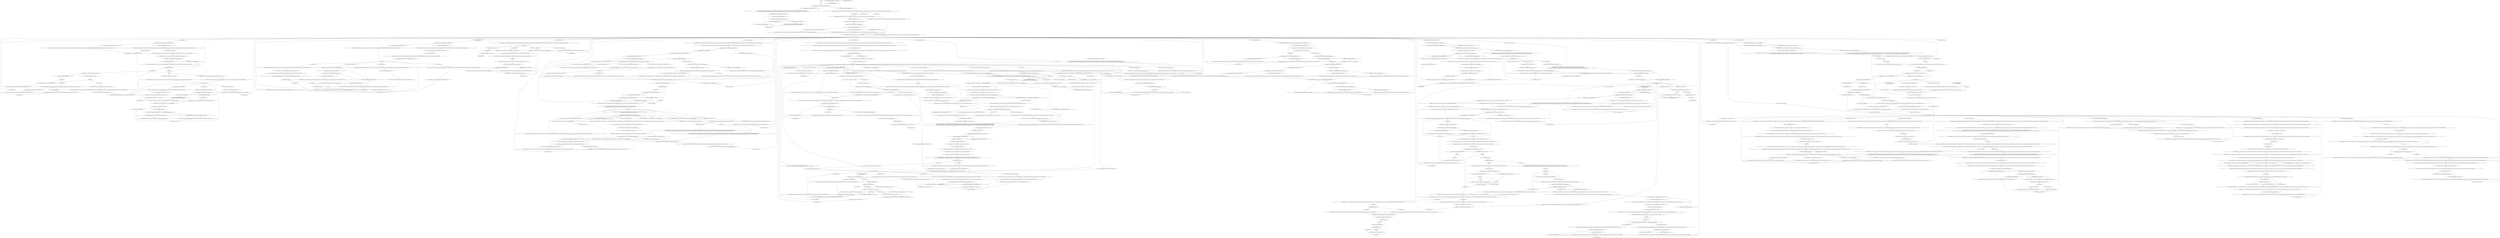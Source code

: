 # INVENTORY / LEDGER OF FAILURE
# Perform a closer inspection of the ledger found in the trash (your official paperwork). Find:
#1. serial number
#2. forms
#3. notes on cases
#4. wife's letter
#5. toilet smell
# ==================================================
digraph G {
	  0 [label="START"];
	  1 [label="input"];
	  2 [label="Kim Kitsuragi: \"Yes, how very childish of you,\" he mumbles. \"In your -- and my -- defence, almost everyone in the RCM uses the *titular* system. In addition to the official alphanumeric.\""];
	  3 [label="Damaged Ledger: Beaten to death by a throng of Villalobos gang-members when him and his partner J. M. (only initials mentioned) answered a call one night. It's a sad story and it isn't really represented in *your* case files. Stop stalling and get to the MURDER AT THE HOOKAH PARLOUR."];
	  4 [label="You: Really stupid."];
	  5 [label="Damaged Ledger: Yeah, really lame. So anyway -- young man, in his twenties, found with his skull busted open. Right on the floor of the hookah parlour. In the middle of the day. No one else is in there. Only client that day. In perfect health too, some kind of movie producer."];
	  6 [label="You: He sucked hookah, stood up, passed out, hit his head on the table and died?"];
	  7 [label="Damaged Ledger: That's right. They trained you for this in cop school. Everyone has to pick a civil specialization so they can keep the city running: fire safety, first aid training, and so on. You took *building safety regulation*. And it tells you that this one -- is coming down."];
	  8 [label="Damaged Ledger: As we speak. And you can't *keep* them from going back, because they all hate you. They despise you. They think you threw them out of their homes. Every day they despise you more -- and every day, more of them go back."];
	  9 [label="Interfacing: ...is *STILL* NOT WHAT HAPPENS. Fuck this compartment. You should throw it away."];
	  10 [label="Damaged Ledger: Variable[\"plaza.tribunal_kim_warning_failure\"]"];
	  11 [label="Variable[\"plaza.tribunal_kim_warning_failure\"]", shape=diamond];
	  12 [label="!(Variable[\"plaza.tribunal_kim_warning_failure\"])", shape=diamond];
	  13 [label="You: Nod and return to the case notes."];
	  14 [label="Damaged Ledger: Variable[\"inventory.ledger_concept_commented_keeping_toilet_paper\"]"];
	  15 [label="Variable[\"inventory.ledger_concept_commented_keeping_toilet_paper\"]", shape=diamond];
	  16 [label="!(Variable[\"inventory.ledger_concept_commented_keeping_toilet_paper\"])", shape=diamond];
	  17 [label="Damaged Ledger: Variable[\"inventory.ledger_maybe_kitchen_tissue\"]"];
	  18 [label="Variable[\"inventory.ledger_maybe_kitchen_tissue\"]", shape=diamond];
	  19 [label="!(Variable[\"inventory.ledger_maybe_kitchen_tissue\"])", shape=diamond];
	  20 [label="Half Light: Your kill count. Yours will surely have your kill count."];
	  21 [label="You: Browse the case files again."];
	  22 [label="justincase"];
	  23 [label="Damaged Ledger: You feel that thing in the back of your head? That little voice, that quiet scream? You already felt this was a bad idea, but especially right now it's even worse. Try as you might, you can't read it now."];
	  24 [label="Damaged Ledger: It's the ledger you found in the trash: a pitiful cabbage of white and yellow papers hanging from plastic board, barely held together by a metal clip. This sad display is made complete by the faint smell of urinal cleaner."];
	  25 [label="Damaged Ledger: It's a metaphor -- for you."];
	  26 [label="You: Browse the *white* papers."];
	  27 [label="You: Maybe it's kitchen tissue? They look exactly the same."];
	  28 [label="Damaged Ledger: Variable[\"whirling.sense_bathroom_smell_smelled\"]"];
	  29 [label="Variable[\"whirling.sense_bathroom_smell_smelled\"]", shape=diamond];
	  30 [label="!(Variable[\"whirling.sense_bathroom_smell_smelled\"])", shape=diamond];
	  31 [label="Damaged Ledger: Variable[\"whirling.kim_hologram_mentioned\"]"];
	  32 [label="Variable[\"whirling.kim_hologram_mentioned\"]", shape=diamond];
	  33 [label="!(Variable[\"whirling.kim_hologram_mentioned\"])", shape=diamond];
	  34 [label="Jump to: [ledger main]"];
	  35 [label="Jump to: [Damaged Ledger: \"The tasks you've completed flow out...\"]"];
	  36 [label="commit hub"];
	  37 [label="Half Light: You like this grimy *murdering*, don't you?"];
	  38 [label="Kim Kitsuragi: \"That's okay.\" He nods, then turns back to his own case files. \"We all make mistakes.\""];
	  39 [label="Drama: Can't you see the *sire* is tired of these... fabrications. *RAC* is clearly what it says on the case files. These are official documents. There is no arguing with *official* documents."];
	  40 [label="Logic: No, the alphanumeric begins with HDB."];
	  41 [label="You: Public indecency."];
	  42 [label="Damaged Ledger: No, that's Burke. Leslie's *schtick* is flashing his genitals, remember? How will you ever solve THE UNSOLVABLE CASE if you can't even get that straight? Well, turns out it's pretty simple. The case becomes *considerably* less comic one day, when Burke takes a swing at your ledger."];
	  43 [label="Inland Empire: That's because you know where this leads to."];
	  44 [label="Damaged Ledger: You see two ticket stubs and a handmade card.\nYou see two ticket stubs."];
	  45 [label="You: \"No.\""];
	  46 [label="You: \"Okay, let's keep it.\""];
	  47 [label="Damaged Ledger: Variable[\"TASK.open_official_case_done\"]"];
	  48 [label="Variable[\"TASK.open_official_case_done\"]", shape=diamond];
	  49 [label="!(Variable[\"TASK.open_official_case_done\"])", shape=diamond];
	  50 [label="Damaged Ledger: Yes -- all that remains now is to fill those forms and *hand* them to people: fines for wrongdoers, interview requests for bad guys, and field autopsies to *dead* guys."];
	  51 [label="Jump to: [ledger main]"];
	  52 [label="Damaged Ledger: Mills has no idea. Invisible assassin. Movie deal gone sour. Girl at the counter did it. Nothing fits. Eerie. Man just dropped dead. So you go to the parlour. You see cushions around the table. Table's low, heavy, really sharp edge..."];
	  53 [label="You: In the apartment I got the call to?"];
	  54 [label="Damaged Ledger: Variable[\"inventory.ledger_white_interfacing_failed_once\"]"];
	  55 [label="Variable[\"inventory.ledger_white_interfacing_failed_once\"]", shape=diamond];
	  56 [label="!(Variable[\"inventory.ledger_white_interfacing_failed_once\"])", shape=diamond];
	  57 [label="Damaged Ledger: The Ledger of (Oblivion Induced) Mental Health is just as shabby as the Damaged Ledger anyway. A bunch of sodden papers on a clipboard. Better not to waste more time with it."];
	  58 [label="Damaged Ledger: Variable[\"TASK.watermark_stand_in_front_done\"]"];
	  59 [label="Variable[\"TASK.watermark_stand_in_front_done\"]", shape=diamond];
	  60 [label="!(Variable[\"TASK.watermark_stand_in_front_done\"])", shape=diamond];
	  61 [label="Damaged Ledger: Variable[\"whirling.necktie_personified\"]  and  CheckEquipped(\"neck_tie\")"];
	  62 [label="Variable[\"whirling.necktie_personified\"]  and  CheckEquipped(\"neck_tie\")", shape=diamond];
	  63 [label="!(Variable[\"whirling.necktie_personified\"]  and  CheckEquipped(\"neck_tie\"))", shape=diamond];
	  64 [label="Damaged Ledger: Variable[\"tc.du_bois\"]  or  Variable[\"tc.name_full_harrier\"]"];
	  65 [label="Variable[\"tc.du_bois\"]  or  Variable[\"tc.name_full_harrier\"]", shape=diamond];
	  66 [label="!(Variable[\"tc.du_bois\"]  or  Variable[\"tc.name_full_harrier\"])", shape=diamond];
	  67 [label="Damaged Ledger: There's a piece of toilet paper -- or is it cleaning tissue? No, it's toilet paper -- *desperately* sticking to the back of the blue plastic clipboard."];
	  68 [label="Damaged Ledger: Mhm, cool toilet paper... I mean kitchen tissue."];
	  69 [label="You: \"It must have been cramping my style.\""];
	  70 [label="You: Forget about it for now -- how is the rest of this thing doing?"];
	  71 [label="Damaged Ledger: Variable[\"plaza.kineema_intro_done\"]  or  Variable[\"plaza.kineema_intro_complete\"]"];
	  72 [label="Variable[\"plaza.kineema_intro_done\"]  or  Variable[\"plaza.kineema_intro_complete\"]", shape=diamond];
	  73 [label="!(Variable[\"plaza.kineema_intro_done\"]  or  Variable[\"plaza.kineema_intro_complete\"])", shape=diamond];
	  74 [label="Empathy: The lieutenant fears this will lead to fiddling with the delicate, folding headlights on his motor carriage. They're dear to him."];
	  75 [label="Jump to: [ledger main]"];
	  76 [label="Damaged Ledger: They're not *exactly* white. They're yellowed in patches by sunlight and alcohol, and covered in dense blue handwriting. Ink escapes into watercolour patterns, reaching its tendrils across entire pages. The paper itself is chequered with faint red lines forming short paragraphs."];
	  77 [label="You: \"Fine, I'll just use this crappy pencil...\""];
	  78 [label="Damaged Ledger: IsKimHere()"];
	  79 [label="IsKimHere()", shape=diamond];
	  80 [label="!(IsKimHere())", shape=diamond];
	  81 [label="Kim Kitsuragi: \"Good. That's a good one...\""];
	  82 [label="Damaged Ledger: U4-sized pages hang from the clip screwed to the top of the board."];
	  83 [label="You: Wait... HDB41? Weren't those: 'Officer, precinct'?"];
	  84 [label="Damaged Ledger: The mural is enormous. Two silhouettes -- a man and a woman -- are kissing. The text cut into their forms reads:"];
	  85 [label="Damaged Ledger: No one cares what you believe in, man with the smelly toilet ledger. What do you want to tackle next? Or are we done?"];
	  86 [label="You: Pick up the ticket stubs."];
	  87 [label="Jump to: [compartmenthub]"];
	  88 [label="You: Open it."];
	  89 [label="You: But it will make me *happy*..."];
	  90 [label="Shivers: COME OUTSIDE."];
	  91 [label="Esprit de Corps: Under Precinct 41, where typewriters fire long into the night, and officers walk the great steps and the bridge. Long after the card has landed in the cold shore waters, its writing dissolved. Material disintegrated."];
	  92 [label="Kim Kitsuragi: \"Okay. Okay.\" He nods. \"It's a good name, but it has *one* problem -- this case has nothing to do with the setting sun. At all. It has nothing to do with that. So...\""];
	  93 [label="You: \"Let me guess -- the HANGED MAN?\""];
	  94 [label="You: \"Yeah, not feeling it.\""];
	  95 [label="Damaged Ledger: Variable[\"inventory.ledger_maybe_kitchen_tissue\"]"];
	  96 [label="Variable[\"inventory.ledger_maybe_kitchen_tissue\"]", shape=diamond];
	  97 [label="!(Variable[\"inventory.ledger_maybe_kitchen_tissue\"])", shape=diamond];
	  98 [label="logic_fix_false"];
	  99 [label="Jump to: [Damaged Ledger: \"Like a fan of gills the chequered p...\"]"];
	  100 [label="Perception (Smell): *Exactly* like the gum wrapper you found. The same brand of chewing gum..."];
	  101 [label="Jump to: [ledger main]"];
	  102 [label="You: Keep reading."];
	  103 [label="Jump to: [case_files_hub]"];
	  104 [label="Jump to: [case_files_hub]"];
	  105 [label="You: He must have sucked a lot of it."];
	  106 [label="Damaged Ledger: This one's bad. Not that far from Precinct 41 -- in Central Jamrock -- there is an eight story apartment building with two hundred residents inside. It's the dead of winter, January. Snowing. Someone's beating their wife. It's half past midnight."];
	  107 [label="Damaged Ledger: Maybe not tonight. Maybe not even tomorrow. Maybe not the day after, but it's coming down. In a matter of days. It is physically impossible for it not to. And the two hundred people in there? They are all going down with it. The woman with the busted lip, the husband who beats her, their kids in the other room..."];
	  108 [label="Damaged Ledger: The drunk in the hallway. The girl in the elevator when you were going up. The youths on the stairs, laughing, smoking. The couple next to the apartment -- who made the call. They're all going to die."];
	  109 [label="Damaged Ledger: Your captain puts them in a half-burned building 10 km South. It's got black mould and no roof, but hey -- it's better than death."];
	  110 [label="You: They looked really cool. Like a rock band."];
	  111 [label="Kim Kitsuragi: \"That's okay.\" He nods, then turns back to his own case files. \"We all do, sooner or later.\""];
	  112 [label="Inland Empire: Usual is boring. We don't do that."];
	  113 [label="Damaged Ledger: Variable[\"TASK.enter_cavern_done\"] == true  and  Variable[\"TASK.return_to_whirling_done\"] == false"];
	  114 [label="Variable[\"TASK.enter_cavern_done\"] == true  and  Variable[\"TASK.return_to_whirling_done\"] == false", shape=diamond];
	  115 [label="!(Variable[\"TASK.enter_cavern_done\"] == true  and  Variable[\"TASK.return_to_whirling_done\"] == false)", shape=diamond];
	  116 [label="Volition: You've got *business* to deal with first. Talk to the Union boss first, at least... I can't stop you for long, but there's just enough of an excuse now."];
	  117 [label="Inland Empire: Below the pathetics -- terror. Do not look into its blue heart."];
	  118 [label="Perception (Smell): Why yes it is! Among many other things. This cleaning tablet is used by the Whirling-in-Rags -- perhaps that's where the ledger was dropped in the toilet? By you."];
	  119 [label="Perception (Smell): Your nose does not understand what it did wrong."];
	  120 [label="Damaged Ledger: Variable[\"yard.trash_concept_apperwork_style_answer\"]"];
	  121 [label="Variable[\"yard.trash_concept_apperwork_style_answer\"]", shape=diamond];
	  122 [label="!(Variable[\"yard.trash_concept_apperwork_style_answer\"])", shape=diamond];
	  123 [label="Conceptualization: What are you talking about? No one's out to get you -- get real man! Upgrade that cop-ledger!"];
	  124 [label="You: What I should do is get back to making sense of this thing. (Discard.)"];
	  125 [label="Kim Kitsuragi: Wordless, he pulls one from the loop and hands it to you. The pen is cold, blue, and ready to write."];
	  126 [label="Damaged Ledger: \"Inspect victim's body.\""];
	  127 [label="Damaged Ledger: Three. The topmost are MISCONDUCT FINES, the middle ones  are STATION CALLS, and the bottommost are FIELD AUTOPSY FORMS. Each is easy enough to make sense of."];
	  128 [label="You: \"Kim, look, *field autopsy*.\""];
	  129 [label="Damaged Ledger: Thin see-through copier paper -- mostly neon yellow, some bright red -- all covered in boxes like marching armies. These are your official forms, easy enough to make sense of..."];
	  130 [label="Damaged Ledger: Variable[\"inventory.ledger_hl_teenage_murder\"]"];
	  131 [label="Variable[\"inventory.ledger_hl_teenage_murder\"]", shape=diamond];
	  132 [label="!(Variable[\"inventory.ledger_hl_teenage_murder\"])", shape=diamond];
	  133 [label="Kim Kitsuragi: He smiles. \"I pray his loved ones never find out.\""];
	  134 [label="Jump to: [board hub]"];
	  135 [label="Damaged Ledger: The plastic shimmers like lapis lazuli, but it is not see-through. You cannot see to its centre..."];
	  136 [label="Jump to: [ledger main]"];
	  137 [label="initials_hub_here"];
	  138 [label="You: MURDER AT THE HOOKAH PARLOUR"];
	  139 [label="Damaged Ledger: What are you waiting for? Just..."];
	  140 [label="Damaged Ledger: Variable[\"inventory.ledger_shivers_threw_away\"]"];
	  141 [label="Variable[\"inventory.ledger_shivers_threw_away\"]", shape=diamond];
	  142 [label="!(Variable[\"inventory.ledger_shivers_threw_away\"])", shape=diamond];
	  143 [label="Endurance: No! No! Hold on."];
	  144 [label="Kim Kitsuragi: \"Ha! Yes.\" He isn't actually laughing. \"I have to tell you officer, I don't appreciate *ironic* titles. Other officers will have to use this as reference. If it's 'IDIOT', or 'COCK FINGER'...\""];
	  145 [label="Kim Kitsuragi: \"Are you sure? I think it's pretty serviceable...\""];
	  146 [label="You: Keep reading."];
	  147 [label="Empathy: It actually. Does. You've offended him."];
	  148 [label="Damaged Ledger: Yeah. So anyway -- young man, in his twenties, found with his skull busted open. Right on the floor of the hookah parlour. In the middle of the day. No one else is in there. Only client that day. In perfect health too, some kind of movie producer."];
	  149 [label="Damaged Ledger: Who knows? Those pages are missing. What next?"];
	  150 [label="Half Light: This toilet paper will show everyone what a bum you are. How little you give a shit. This toilet paper will PUNISH the world."];
	  151 [label="Damaged Ledger: Variable[\"inventory.shittyboolean\"]"];
	  152 [label="Variable[\"inventory.shittyboolean\"]", shape=diamond];
	  153 [label="!(Variable[\"inventory.shittyboolean\"])", shape=diamond];
	  154 [label="You: I'm a police man. This is police work. I'm just following the leads, you know?"];
	  155 [label="You: (Leave it there, it's cool.)"];
	  156 [label="Damaged Ledger: If you *want* it to be kitchen tissue, it can be kitchen tissue."];
	  157 [label="You: Smell the ledger."];
	  158 [label="You: I don't know, it seems foreboding to me somehow. Like there's something in there that's out to get me."];
	  159 [label="You: \"Like -- for example?\""];
	  160 [label="Logic: You should turn them on and get in front of those headlights -- see what happens. There may be information on there, a *halogen watermark* he called it."];
	  161 [label="Kim Kitsuragi: He is not really saying anything. Just standing there -- looking at them."];
	  162 [label="Damaged Ledger: Things to be done and things already done -- the composition of reality. This is an extremely useful tool for a detective of the Citizens Militia.\nThings to be done and things already done -- the composition of reality. This is an extremely useful tool for a detective of the Citizens Militia. Now all that remains is to name the case."];
	  163 [label="You: More?"];
	  164 [label="Kim Kitsuragi: \"Right. Of course.\" He returns to his notes, leaving you to yours."];
	  165 [label="You: \"What happened to him?\""];
	  166 [label="You: What did you say the colour was?"];
	  167 [label="Logic: Every last alphanumeric in the files begins with it -- and these are *your* case files. It's safe to say H.D.B. are your initials."];
	  168 [label="You: I can revisit this. (Put the case files away.)"];
	  169 [label="You: COLLAPSING TENEMENT"];
	  170 [label="Damaged Ledger: In any case, it appears to have been a rare case of civil activity in the Quarter. And agreement as well. What do you want to tackle next?"];
	  171 [label="Damaged Ledger: The case files do not show you finding the author of the design."];
	  172 [label="Damaged Ledger: *He came at us* -- *And at us* -- *I think he was trying to kill Burke-o*. While trying to kill Burke-o, you slowly come around. The permeables' compartment is open. You've smashed it open on poor Burke'o's kneecaps. The good news is, Burke can't walk anymore."];
	  173 [label="Half Light: Kill them. They broke it."];
	  174 [label="Horrific Necktie: That doesn't sound like it's gonna be *fun*."];
	  175 [label="compartmenthub"];
	  176 [label="Half Light: Your hand shakes. You're flushed with adrenaline."];
	  177 [label="You: Put it back."];
	  178 [label="Damaged Ledger: Variable[\"inventory.ledger_shivers_inside_come_out\"]"];
	  179 [label="Variable[\"inventory.ledger_shivers_inside_come_out\"]", shape=diamond];
	  180 [label="!(Variable[\"inventory.ledger_shivers_inside_come_out\"])", shape=diamond];
	  181 [label="Volition: Not for yourself -- for the people of Revachol."];
	  182 [label="Damaged Ledger: \"Kisses, kisses, kisses.\" You feel the air sucked out of your lungs and the blood sucked out of your head. Everything around you gets dark. Small white dots appear..."];
	  183 [label="You: Hold on."];
	  184 [label="Kim Kitsuragi: \"Detective, is everything alright?\""];
	  185 [label="Esprit de Corps: This would also be a good time to finally *name* the case -- if only Lieutenant Kitsuragi were here so you could coordinate. No use naming it without him... maybe at a later time you can come back to this?"];
	  186 [label="Interfacing: The ledger only comes with an old worn-down led pencil. It will *do*, barely... but..."];
	  187 [label="Damaged Ledger: Variable[\"inventory.ledger_concept_pen\"]  or  Variable[\"inventory.ledger_interfacing_pen\"]"];
	  188 [label="Variable[\"inventory.ledger_concept_pen\"]  or  Variable[\"inventory.ledger_interfacing_pen\"]", shape=diamond];
	  189 [label="!(Variable[\"inventory.ledger_concept_pen\"]  or  Variable[\"inventory.ledger_interfacing_pen\"])", shape=diamond];
	  190 [label="You: Can you get high off it?"];
	  191 [label="Damaged Ledger: Yeah, he liked his hookah. Steven was his name."];
	  192 [label="Jump to: [back to main cases hub]"];
	  193 [label="Perception (Smell): Garbage-toilet stink is not your fetish and you know it. Your nose does *not* fucking like this."];
	  194 [label="Damaged Ledger: *Way* cool."];
	  195 [label="Damaged Ledger: Variable[\"TASK.find_your_paperwork_done\"]"];
	  196 [label="Variable[\"TASK.find_your_paperwork_done\"]", shape=diamond];
	  197 [label="!(Variable[\"TASK.find_your_paperwork_done\"])", shape=diamond];
	  198 [label="Damaged Ledger: FACE THE DESOLATION! This is *your* ledger. You're a COP and it's your official ledger. It's filled out in *your* hand and it *stinks* like you too. And looks like you."];
	  199 [label="You: Shut up, nose. I don't need your help -- I don't need *anyone's* help!"];
	  200 [label="Kim Kitsuragi: \"I'm sad to hear that.\" For a moment he doesn't know what to reply."];
	  201 [label="Kim Kitsuragi: \"Okay, no problem.\" He turns away to start organizing his own notes -- leaving you with yours."];
	  202 [label="Damaged Ledger: Variable[\"yard.trash_composure_how_paperwork_style\"]"];
	  203 [label="Variable[\"yard.trash_composure_how_paperwork_style\"]", shape=diamond];
	  204 [label="!(Variable[\"yard.trash_composure_how_paperwork_style\"])", shape=diamond];
	  205 [label="Esprit de Corps: Somewhere -- not here -- the helpful Lieutenant Kitsuragi is making notes in his blue notebook. He tilts it ever so slightly, a glowing rectangle catches the light. He could advise you with this. The next moment..."];
	  206 [label="Damaged Ledger: \"Interview the cafeteria manager.\""];
	  207 [label="You: Inspect the handwriting in the files."];
	  208 [label="Interfacing: You're a swashbuckler with that pen, Harry. And it feels good. Feels like *completion*."];
	  209 [label="Visual Calculus: *Pedagogical* somehow. Brash. It must be yours for you to be able to read it. These are the lines of someone who has written by hand *a lot* and has developed a style only they themselves -- or *you yourself* -- can decipher."];
	  210 [label="Damaged Ledger: Variable[\"inventory.ledger_interfacing_opened_compartment\"]"];
	  211 [label="Variable[\"inventory.ledger_interfacing_opened_compartment\"]", shape=diamond];
	  212 [label="!(Variable[\"inventory.ledger_interfacing_opened_compartment\"])", shape=diamond];
	  213 [label="You: How long does it take to read a case?"];
	  214 [label="You: All that remains is to wreak havoc on the middle class."];
	  215 [label="Damaged Ledger: AKA LESLIE & BURKE, AKA THE PUBLIC INDECENCY DRUNK & THE PROPERTY DAMAGE DRUNK is a *cursed* case. It has been passed from unsuspecting officer to unsuspecting officer for ten years. On January 29, THE UNSOLVABLE CASE made its way to you. Why you accepted it is unclear. Every officer and indeed most civilians in Jamrock know it's UNSOLVABLE."];
	  216 [label="Damaged Ledger: Who do you think?"];
	  217 [label="Jump to: [Damaged Ledger: \"You see two ticket stubs and a hand...\"]"];
	  218 [label="Damaged Ledger: Outside you hear the wind howl. A sudden gale blows in from Martinaise, flapping street signs and window blinds."];
	  219 [label="Jump to: [Damaged Ledger: \"Your fingers are sweaty. There is a...\"]"];
	  220 [label="Jump to: [Damaged Ledger: \"\"Every step I take, it grows. By th...\"]"];
	  221 [label="You: \"THE HANGED MAN.\""];
	  222 [label="You: \"Kim, I have a name for this case.\"\n\"Kim, I'm sorry. Let's name this case again, okay?\""];
	  223 [label="whatnohub"];
	  224 [label="You: Go on."];
	  225 [label="You: I'm gonna have to knock on every door and explain them how load bearing perpendiculars work?"];
	  226 [label="Jump to: [ledger main]"];
	  227 [label="Damaged Ledger: Variable[\"XP.find_a_way_inside_harbour\"] == false"];
	  228 [label="Variable[\"XP.find_a_way_inside_harbour\"] == false", shape=diamond];
	  229 [label="!(Variable[\"XP.find_a_way_inside_harbour\"] == false)", shape=diamond];
	  230 [label="You: (Take it off.)"];
	  231 [label="Damaged Ledger: Variable[\"yard.trash_ledger_didnt_wanna_talk\"]"];
	  232 [label="Variable[\"yard.trash_ledger_didnt_wanna_talk\"]", shape=diamond];
	  233 [label="!(Variable[\"yard.trash_ledger_didnt_wanna_talk\"])", shape=diamond];
	  234 [label="Jump to: [ledger main]"];
	  235 [label="You: \"I speaketh the tongue.\""];
	  236 [label="Kim Kitsuragi: \"Boring? Try *dangerous*. You should do a thorough inventory of that -- make sure some has not fallen into the hands of the RCM's enemies: organized crime, or worse... Official notes sometimes contain informants' names, even undercover operatives.\""];
	  237 [label="You: \"Lieutenant, is this one of the *hologram watermarks* you mentioned?\" (Point to the sticker.)"];
	  238 [label="Damaged Ledger: In the back you see thin translucent copier paper -- some neon yellow, some bright red -- all covered in boxes, like marching armies. These look like official forms, waiting to be filled out..."];
	  239 [label="You: When I get the chance. (Accept.)"];
	  240 [label="Damaged Ledger: Once in a while there's a red stamp that exclaims: CASE FILES; COMMIT TO PAPER. The *CASE FILES* themselves are plenty. You count more than a hundred sodden, crumpled up, earmarked pages falling apart in your hands. They appear to be sufficiently organized and extremely dense, if mostly illegible."];
	  241 [label="Half Light: AND A FUCK YOU TO YOU *TOO*! That last one cuts a slash right through the paper."];
	  242 [label="case_files_hub"];
	  243 [label="Kim Kitsuragi: \"Huh?\" He raises his nose from his notes. \"Two *complex* cases to undertake is a lot, yes. You *really* have to push yourself. I would not suggest it. Lest you start making mistakes.\""];
	  244 [label="Pain Threshold: Written in a rush. In pain. A race to beat your own heart's pulse to some dark finish line."];
	  245 [label="Damaged Ledger: \"Get the body down.\""];
	  246 [label="You: \"Why is that?\""];
	  247 [label="Damaged Ledger: Blue."];
	  248 [label="You: Shake the ledger."];
	  249 [label="You: Open the hidden compartment in the clipboard."];
	  250 [label="You: Variable[\"inventory.ledger_interfacing_opened_compartment\"]"];
	  251 [label="Variable[\"inventory.ledger_interfacing_opened_compartment\"]", shape=diamond];
	  252 [label="!(Variable[\"inventory.ledger_interfacing_opened_compartment\"])", shape=diamond];
	  253 [label="Interfacing: ...is *not* what you end up doing. You squeeze the plastic to slide it open, but nothing happens. Then you bend it some. Then crack it. The god damn thing is stuck."];
	  254 [label="Interfacing: Hmm. The two sides of the board appear slightly misaligned. Like a drawer that's come off the slides. If you *bend* the plastic on your knee, slowly...\nJust relax. The two sides of the board are slightly misaligned. Like a drawer that's come off the slides. All you need to do is *bend* the plastic on your knee, slowly... "];
	  255 [label="Interfacing: ...the slides *snap* back into place. It should be possible to just... you know..."];
	  256 [label="You: Fucking kill yourself you asshole."];
	  257 [label="You: Throw the card in the wind."];
	  258 [label="You: I'll take this outside. [Leave.]"];
	  259 [label="You: \"Go ahead.\""];
	  260 [label="You: \"Solid name.\""];
	  261 [label="Conceptualization: It says: everyone look at me and my *kitchen tissue* covered cop ledger! I don't *care*. My ledger is droopy and it smells like a urinal."];
	  262 [label="Jump to: [Damaged Ledger: \"Like a fan of gills the chequered p...\"]"];
	  263 [label="Kim Kitsuragi: \"Two?\" He raises both eyebrows. \"That's a lot. I didn't mean to say you're making mistakes, by the way. That was presumptuous of me.\"\n\"That's *a lot*. This kind of case load would explain your 'solved cases' tally, on the watermark...\" He stops. \"I didn't mean to say you're making mistakes, by the way. That was presumptuous of me.\""];
	  264 [label="You: \"Lieutenant, have you by any chance *named* our case?\""];
	  265 [label="Damaged Ledger: Variable[\"tc.name_full_harrier\"]"];
	  266 [label="Variable[\"tc.name_full_harrier\"]", shape=diamond];
	  267 [label="!(Variable[\"tc.name_full_harrier\"])", shape=diamond];
	  268 [label="Damaged Ledger: Variable[\"whirling.raphael_said\"]"];
	  269 [label="Variable[\"whirling.raphael_said\"]", shape=diamond];
	  270 [label="!(Variable[\"whirling.raphael_said\"])", shape=diamond];
	  271 [label="Damaged Ledger: It would be *very* interesting to read about these, wouldn't it? I mean -- there seems to be a *square*-shaped entry wound in the victim's forehead. She's been sitting there for weeks. On her rocking chair. With a square hole in her skull, staring at the wall, her mouth agape."];
	  272 [label="Damaged Ledger: Joseph Mills was on this case that he just couldn't solve. Was doing it solo. Said it was a real nutcracker. A real brain-twister. Was on it for, like, a month -- the captain got impatient. Shit or get off the pot, Mills."];
	  273 [label="You: They actually looked like assholes."];
	  274 [label="Esprit de Corps: Somewhere in a station lazareth lieutenant-detective Kitsuragi turns on the side and says: ouch. The wounds are agonizing."];
	  275 [label="Untitled hub (02)"];
	  276 [label="Conceptualization: One day you may still catch the man with the square gun."];
	  277 [label="justincase2"];
	  278 [label="You: The option to sniff was there, so..."];
	  279 [label="Perception (Smell): Torturing your own nose -- for no reason! -- is not *conducive* to case-cracking, bud."];
	  280 [label="You: [Put the ledger away.]"];
	  281 [label="Damaged Ledger: The acidic stench of rotting food has rubbed off on the cellulose. It now forms the *base* of the experience. This base surrounded by a faint air of spoiled meat -- the stuff of death itself! -- and then sprinkled liberally with the citrus zest of toilet cleaner."];
	  282 [label="Kim Kitsuragi: \"I don't know either...\" He points to the ruined notes. \"You should take stock of those, make sure it's all there. Official notes contain informants' names, undercover operatives even. If some of it has fallen into the hands of the RCM's adversaries, bloodletting may well ensue.\"\n\"I don't know either...\" He points to the ruined notes. \"You should take stock of those, make sure it's all there. Official notes contain informants' names, undercover operatives even. If some of it has fallen into the hands of the RCM's adversaries, dark vibes may well ensue.\" "];
	  283 [label="Jump to: [watermarks]"];
	  284 [label="Kim Kitsuragi: \"All RCM vehicles have headlights designed to reveal halogen watermarks. Mine too.\""];
	  285 [label="You: COMMIT TO PAPER.\nCOMMIT TO PAPER -- using the pen Lena gave you.\nCOMMIT TO PAPER -- using the pen lieutenant gave you."];
	  286 [label="You: How much is that -- two new cases a week?"];
	  287 [label="You: I don't wanna... (Back to the case files.)"];
	  288 [label="Damaged Ledger: It's *inornate*. Nearly illegible, yet marching in orderly lines."];
	  289 [label="You: \"A nice brisk pace. The way I like it.\""];
	  290 [label="Damaged Ledger: Variable[\"yard.need_paperwork_for_autopsy\"]  and  Variable[\"TASK.perform_field_autopsy_done\"] == false"];
	  291 [label="Variable[\"yard.need_paperwork_for_autopsy\"]  and  Variable[\"TASK.perform_field_autopsy_done\"] == false", shape=diamond];
	  292 [label="!(Variable[\"yard.need_paperwork_for_autopsy\"]  and  Variable[\"TASK.perform_field_autopsy_done\"] == false)", shape=diamond];
	  293 [label="Damaged Ledger: The rest of the stinking cellulose is *much* worse for wear. Being sandwiched between the board and the rest of the paperwork must have spared the fragile copier paper."];
	  294 [label="the_forms"];
	  295 [label="You: STATION CALL."];
	  296 [label="Kim Kitsuragi: \"Oh, you mean the *titular*. Yes, well... So do I. In our defence -- almost everyone in the RCM does.\""];
	  297 [label="You: \"No. I don't know what you're talking about.\""];
	  298 [label="talking_about_cases"];
	  299 [label="Kim Kitsuragi: \"Rail spike through the head. He died. It was a work place accident.\""];
	  300 [label="Damaged Ledger: Variable[\"plaza.annette_post_cards_explained\"]"];
	  301 [label="Variable[\"plaza.annette_post_cards_explained\"]", shape=diamond];
	  302 [label="!(Variable[\"plaza.annette_post_cards_explained\"])", shape=diamond];
	  303 [label="You: Read a case file."];
	  304 [label="Jump to: [back to main cases hub]"];
	  305 [label="You: Actually, I'm ready to admit I'm not Raphaël and go on with my life."];
	  306 [label="You: I must have voted (and possibly even lobbied) to remove the thing because I don't believe in that rubbish one bit."];
	  307 [label="Damaged Ledger: You would think that, but you're wrong. Where's the fun in exposing your genitals, or breaking stuff in your own home? No, Leslie and Burke are on the corner of Main Street and Perdition, because that's where the *action* is."];
	  308 [label="Damaged Ledger: Without resistance -- or sound -- the two panels move against each other. The compartment is now open.\nWithout resistance -- or sound -- the two panels move against each other. The compartment is now open. Inside you see two ticket stubs.\nWithout resistance -- or sound -- the two panels move against each other. The compartment is now open. Inside you see two ticket stubs and a handmade post card."];
	  309 [label="Shivers: Frisson covers your entire body. A feeling of cold. A persistent chill."];
	  310 [label="Damaged Ledger: Just like that the wind picks it from your fingers. Cold, they let go, the wax paper rustles, a whisper light and low... Then a sudden gust raises the postcard to the drizzle grey sky above. Away from you..."];
	  311 [label="Kim Kitsuragi: \"Huh? Oh, yes. The name, good. What is it?\"\n\"Fine.\" He concedes. \"For inter-district cooperation -- let's try one more time. What do you want to name it?\""];
	  312 [label="Kim Kitsuragi: \"...something more concrete perhaps? Do you have something *concrete*? Mundane. *Usual*.\""];
	  313 [label="Kim Kitsuragi: \"Oh! That's actually what *I* was thinking -- THE HANGED MAN.\" He nods. \"I like that. A good, strong name. We have a very good name for the case now.\""];
	  314 [label="You: \"That's idiotic,\" (mockingly,) \"*the hanged man*. Way too simple.\""];
	  315 [label="You: What was in there?"];
	  316 [label="You: Wait -- was Joseph Mills a good cop?"];
	  317 [label="You: And every day is a day closer to the day the building will fall."];
	  318 [label="Jump to: [ledger main]"];
	  319 [label="You: Okay, you're right, it doesn't."];
	  320 [label="You: I like it, but can't we wreak havoc on *other nations* instead?"];
	  321 [label="Perception (Smell): If you knew it was dunked in the toilet before getting chucked into the trash, why're you sniffing it?"];
	  322 [label="You: Browse the *yellow* papers.\nBrowse the forms again."];
	  323 [label="Damaged Ledger: Variable[\"TASK.style_your_paperwork\"]"];
	  324 [label="Variable[\"TASK.style_your_paperwork\"]", shape=diamond];
	  325 [label="!(Variable[\"TASK.style_your_paperwork\"])", shape=diamond];
	  326 [label="Damaged Ledger: An aluminium block runs the width of the board, biting down on the paperwork. Its crocodile teeth are the only thing keeping the papers together. A regular pencil, the tip worn down to nothing, has been attached to the clip."];
	  327 [label="Kim Kitsuragi: \"It depends. Aside from an anti-counterfeiting stamp, mine has my station number and address. The information varies by date of issue.\""];
	  328 [label="Jump to: [watermarks]"];
	  329 [label="You: \"Hey lieutenant. What is this?\" (Point to the sticker.)"];
	  330 [label="Damaged Ledger: Variable[\"inventory.ledger_logic_hologram\"]"];
	  331 [label="Variable[\"inventory.ledger_logic_hologram\"]", shape=diamond];
	  332 [label="!(Variable[\"inventory.ledger_logic_hologram\"])", shape=diamond];
	  333 [label="Damaged Ledger: Variable[\"inventory.ledger_greeting_done\"]"];
	  334 [label="Variable[\"inventory.ledger_greeting_done\"]", shape=diamond];
	  335 [label="!(Variable[\"inventory.ledger_greeting_done\"])", shape=diamond];
	  336 [label="You: (Count the pages.) I have to open an official case. Is there room?"];
	  337 [label="Physical Instrument: Colour of the irises. Predation marks. Condition of sexual organs."];
	  338 [label="Damaged Ledger: Variable[\"inventory.ledger_forms_inspected\"]"];
	  339 [label="Variable[\"inventory.ledger_forms_inspected\"]", shape=diamond];
	  340 [label="!(Variable[\"inventory.ledger_forms_inspected\"])", shape=diamond];
	  341 [label="Damaged Ledger: The notebook is *annual*, it says '51 on what remains of its cover -- a molten strap of cardboard. Everything prior to this must have belonged to a previous volume. In short: there was more."];
	  342 [label="You: Return to the case files."];
	  343 [label="You: Back to the rest of this mess."];
	  344 [label="You: Horus Debby Berenger?\nHarry Debby Berenger?"];
	  345 [label="You: Those aren't my initials, I'm not *feeling* them."];
	  346 [label="You: The middle class are not to be blamed. It's *human nature*."];
	  347 [label="Jump to: [back to main cases hub]"];
	  348 [label="Damaged Ledger: The words just... *crossed* your mind somehow."];
	  349 [label="You: What?"];
	  350 [label="You: Fall sideways."];
	  351 [label="Kim Kitsuragi: He flips the pages of his notebook. \"I'm going to start calling it THE HANGED MAN. It's good we sorted this out.\""];
	  352 [label="You: Look at the ledger again."];
	  353 [label="Kim Kitsuragi: \"You had to lose because of *dark vibes*? What are you talking about?\""];
	  354 [label="Jump to: [ledger main]"];
	  355 [label="Damaged Ledger: YOU CAN'T! This is *your* ledger. You're a COP and it's your official ledger. It's filled out in *your* hand and it *stinks* like you too. And looks like you."];
	  356 [label="Damaged Ledger: No, he was awful. Awful sense of humour too. The worst jokes you've ever heard. Really rapey. Still -- he'd been on it for *months* now. Said it was THE FINAL CASE. Said it was UNCRACKABLE. That the murderer vanished into THIN AIR. That goddamn hookah parlour was all he talked about."];
	  357 [label="Inland Empire: No, no, no, no..."];
	  358 [label="Jump to: [back to main cases hub]"];
	  359 [label="You: Fine, then. I give up on Raphaël..."];
	  360 [label="Logic: Fine, then -- then you've earned it"];
	  361 [label="Damaged Ledger: IsTHCCookingOrFixed(\"detective_costeau\")"];
	  362 [label="IsTHCCookingOrFixed(\"detective_costeau\")", shape=diamond];
	  363 [label="!(IsTHCCookingOrFixed(\"detective_costeau\"))", shape=diamond];
	  364 [label="Damaged Ledger: Variable[\"tc.harry\"]"];
	  365 [label="Variable[\"tc.harry\"]", shape=diamond];
	  366 [label="!(Variable[\"tc.harry\"])", shape=diamond];
	  367 [label="Tutorial Agent: The Ledger of Oblivion is a special item that can be used both as an INTERACTABLE and a TOOL equipped in your hand for skill bonuses. Find it under the TOOLS tab in your INVENTORY."];
	  368 [label="You: Look at the clipboard."];
	  369 [label="You: Inspect the toilet paper."];
	  370 [label="Jump to: [ledger main]"];
	  371 [label="Empathy: He's not mad -- that smelly mess of paper in your hand is making him worry about the well being of his own paperwork, that's all."];
	  372 [label="You: Cross out the ones you've already finished."];
	  373 [label="Damaged Ledger: Work. Strife. Poverty. The Jamrock Quarter. These are handwritten logs of investigations dating back to January '51, this year. The exact number is hard to estimate due to missing pages -- and an *odd* naming convention -- but there are at least twenty, maybe thirty cases. Undertaken, not completed, mind you."];
	  374 [label="Damaged Ledger: Yes. It appears you employ a... shall we say *robust yet literary* system. Each investigation has its case number written on the margins. Yet, still more tellingly, most are accompanied by a *name*."];
	  375 [label="You: Oh my, and they're written in capital letters too..."];
	  376 [label="Damaged Ledger: Variable[\"TASK.get_the_dead_body_down_from_the_tree\"]"];
	  377 [label="Variable[\"TASK.get_the_dead_body_down_from_the_tree\"]", shape=diamond];
	  378 [label="!(Variable[\"TASK.get_the_dead_body_down_from_the_tree\"])", shape=diamond];
	  379 [label="Inland Empire: Does it? It feels like a *lot*. Or maybe even more than a lot. It feels like *too much*."];
	  380 [label="Damaged Ledger: A monetary penalization ranging from 20 to 250 reál. Severe cases allow for 1000 reál, but that requires special paperwork. The details of issuing these fines are spread out over the rest of the fields."];
	  381 [label="Jump to: [the_forms]"];
	  382 [label="Jump to: [case_files_hub]"];
	  383 [label="Kim Kitsuragi: \"I prefer a *normal* case load.\" He turns back to his own case files. \"It's a matter of methods.\""];
	  384 [label="Jump to: [Damaged Ledger: \"Arson. Petty theft. Spousal abuse -...\"]"];
	  385 [label="Jump to: [Damaged Ledger: \"Arson. Petty theft. Spousal abuse -...\"]"];
	  386 [label="You: \"Kim, my cases appear to employ some kind of... naming convention.\"\n\"Kim, all my cases employ a naming convention similar to what we used on ours.\""];
	  387 [label="Jump to: [Damaged Ledger: \"Like a fan of gills the chequered p...\"]"];
	  388 [label="Damaged Ledger: Something rattles inside, ever so lightly. Is there... a hidden compartment?"];
	  389 [label="You: But what is HDB?"];
	  390 [label="Perception (Smell): A touch of cinnamon, the end of summer. You think the label says: 'Tutti Frutti'."];
	  391 [label="Shivers: A small piece of paper dances above Martinaise -- above slow waves crashing the shore; and the war torn houses and the new *batiments nouveau* alike; above you, looking up to the grey sky with your hair greasy and wet.."];
	  392 [label="Shivers: And above the distant streets and the 8/81 -- even above the old fish market and the church. Its material existence is lost. This great city will pocket it for you. For your own sake -- forget about it."];
	  393 [label="Damaged Ledger: \"Every step I take, it grows. By the time I reach the fuel station it has filled me entirely. I step on the light rail and look back, sparks fall from the bow collector. I know it will be like this until late afternoon, when I get off the 42 -- and walk back to you...\""];
	  394 [label="Jump to: [Ancient Reptilian Brain: \"There is nothing.\"]"];
	  395 [label="Damaged Ledger: IsKimHere()"];
	  396 [label="IsKimHere()", shape=diamond];
	  397 [label="!(IsKimHere())", shape=diamond];
	  398 [label="Jump to: [finalizing_the_case]"];
	  399 [label="You: \"I'm not *feeling* it.\""];
	  400 [label="You: Put the ledger away. [Leave.]"];
	  401 [label="ledgerhub"];
	  402 [label="You: Stop, put it back..."];
	  403 [label="Conceptualization: Sadly, the ledger only comes with an old worn-down led pencil. It's unfitting of this monumental event."];
	  404 [label="Esprit de Corps: God knows I've made my share... he tries not to think of them."];
	  405 [label="You: One last time -- YES."];
	  406 [label="Damaged Ledger: CheckItem(\"union_membership_card\") == true  or  CheckItem(\"union_membership_card_other\") == true"];
	  407 [label="CheckItem(\"union_membership_card\") == true  or  CheckItem(\"union_membership_card_other\") == true", shape=diamond];
	  408 [label="!(CheckItem(\"union_membership_card\") == true  or  CheckItem(\"union_membership_card_other\") == true)", shape=diamond];
	  409 [label="You: Which toilet would that be?"];
	  410 [label="Perception (Smell): Remember when I said the smell of the upstairs bathroom was so rank they should have sent a *poet* to describe it?"];
	  411 [label="Damaged Ledger: IsKimHere()"];
	  412 [label="IsKimHere()", shape=diamond];
	  413 [label="!(IsKimHere())", shape=diamond];
	  414 [label="Kim Kitsuragi: \"In any case, we're lucky you found it. Make sure it's all in there. Official notes are... well they're dangerous, they contain confidentialities.\""];
	  415 [label="Conceptualization: I don't know... have you seen how *basic* that thing is? Basic clip, unglamorous toilet-smelling papers. It could've done with some *pizzazzo*! Anyway, go on. Sorry I said anything."];
	  416 [label="Jump to: [Damaged Ledger: \"A bunch of sodden papers sag from t...\"]"];
	  417 [label="Kim Kitsuragi: \"What?\" He is lost in his own notes. It takes a moment for him to see it. \"That thing? It's a halogen watermark. We use it for adding information to RCM property.\""];
	  418 [label="Damaged Ledger: Oh, and a *cool* piece of toilet paper is stuck to the back.\nOh, and an incredibly cool piece of *kitchen tissue* is stuck to the back."];
	  419 [label="Damaged Ledger: Others appear more light-hearted: THE GUYS ON A COUCH IN AN UNEXPECTED LOCATION and THE MURDER AT THE HOOKAH PARLOUR, even the rare article-free COLLAPSING TENEMENT. Murder features prominently throughout."];
	  420 [label="Electrochemistry: Wish there was one in there about a drug den, you love those. Gets the *blood* pumping."];
	  421 [label="Conceptualization: It's not exactly poetry -- but poetry would be out of place."];
	  422 [label="Logic: ...then *rip* them from the binder, and hand them out. According to type of form."];
	  423 [label="Perception (Sight): All in a print so small it could be considered downright *cute*."];
	  424 [label="You: MISCONDUCT FINE."];
	  425 [label="Conceptualization: You don't have to be an intellectual giant to do police-work."];
	  426 [label="You: That's *it*?"];
	  427 [label="Inland Empire: Probably for the best. Because HDB feels like *bad news* from yesteryear. Like shit, honcho."];
	  428 [label="Logic: It's safe to say those are the initials of the officer responsible for the case -- *your* initials."];
	  429 [label="You: Proceed."];
	  430 [label="You: Pick up the card. (Proceed.)\nPick up the card again -- now that you're outside.\nPick up the card again."];
	  431 [label="Jump to: [compartmenthub]"];
	  432 [label="Damaged Ledger: Variable[\"inventory.ledger_inland_throw_it_away\"]"];
	  433 [label="Variable[\"inventory.ledger_inland_throw_it_away\"]", shape=diamond];
	  434 [label="!(Variable[\"inventory.ledger_inland_throw_it_away\"])", shape=diamond];
	  435 [label="Damaged Ledger: Your hand shakes, holding the card. \"Every morning when I step out and you're asleep behind me,\" it says. \"I find a little piece of sadness in me. I carry it in my chest down Voyager Road...\""];
	  436 [label="Damaged Ledger: The wind carries the keepsake away from you -- to the southwest, the pale violet dot disappears."];
	  437 [label="Kim Kitsuragi: \"Great! That's great. That's actually what *I* was thinking too -- THE HANGED MAN. Good, strong name. We have a very good name for the case now.\""];
	  438 [label="Jump to: [Kim Kitsuragi: \"He flips the pages of his notebook....\"]"];
	  439 [label="Damaged Ledger: No. You should not have thought back at it... Now some of it is on your mind again."];
	  440 [label="Jump to: [back to main cases hub]"];
	  441 [label="You: What can I do?"];
	  442 [label="Kim Kitsuragi: \"No -- actually. Any ideas?\""];
	  443 [label="Damaged Ledger: Variable[\"inventory.ledger_forms_successfully_exited_once\"]"];
	  444 [label="Variable[\"inventory.ledger_forms_successfully_exited_once\"]", shape=diamond];
	  445 [label="!(Variable[\"inventory.ledger_forms_successfully_exited_once\"])", shape=diamond];
	  446 [label="You: Right. On with the murder."];
	  447 [label="Damaged Ledger: Exactly. These notes have been very clear. Seems you have been thorough with documenting this one. So -- which one of these do you want to read *next*? (Because there is nothing you can do about THE COLLAPSING TENEMENT)."];
	  448 [label="You: But?"];
	  449 [label="Jump to: [ledger main]"];
	  450 [label="Endurance: Not you. You are an *eternal machine*."];
	  451 [label="Suggestion: A tool for manipulation. Give the lowest amount and people will be ingratiated to you."];
	  452 [label="Damaged Ledger: Variable[\"XP.ledger_unsolvable_case\"]"];
	  453 [label="Variable[\"XP.ledger_unsolvable_case\"]", shape=diamond];
	  454 [label="!(Variable[\"XP.ledger_unsolvable_case\"])", shape=diamond];
	  455 [label="Jump to: [compartmenthub]"];
	  456 [label="Damaged Ledger: It's just toilet paper, sticking to the back of the plastic clipboard. You can take it off if you want."];
	  457 [label="You: Is \"sprinkled liberally with the citrus zest of toilet cleaner\" a line this poet might have used?"];
	  458 [label="Perception (Smell): Maybe you should pay more attention then? Anyway, what your nose is trying tell you is -- the ledger was dropped into a toilet in the Whirling-in-Rags, by you. The toilet cleaner in your room smells exactly the same."];
	  459 [label="You: \"Someone from the Whirling threw it in the trash? I don't know. I'm boring.\""];
	  460 [label="Kim Kitsuragi: \"Do-eth thou also thorough inventories?\" He points to the ruined notes. \"You should take stock of those. Official notes contain informants' names, undercover operatives even. If some of it has fallen into the hands of the RCM's adversaries, bloodletting may well ensue.\"\n\"Do-eth thou also *thorough inventories*?\" He points to the ruined notes. \"You should take stock of those. Official notes contain informants' names, undercover operatives even. If some of it has fallen into the hands of the RCM's adversaries, dark vibes may well ensue.\""];
	  461 [label="Damaged Ledger: To be honest: you have little to no idea. You're dumb. And alone."];
	  462 [label="You: \"Kim, do you have a pen?\""];
	  463 [label="Damaged Ledger: Variable[\"tc.date_fifty_one\"]"];
	  464 [label="Variable[\"tc.date_fifty_one\"]", shape=diamond];
	  465 [label="!(Variable[\"tc.date_fifty_one\"])", shape=diamond];
	  466 [label="You: \"Two cases a week appears to have been my load, lieutenant. I'm not sure I completed them though.\""];
	  467 [label="Authority: What delicious power hid within this pathetic mess... you feel better."];
	  468 [label="Damaged Ledger: Variable[\"inventory.ledger_empathy_handwriting\"]"];
	  469 [label="Variable[\"inventory.ledger_empathy_handwriting\"]", shape=diamond];
	  470 [label="!(Variable[\"inventory.ledger_empathy_handwriting\"])", shape=diamond];
	  471 [label="You: \"That's the one.\" (Lie.)"];
	  472 [label="You: \"I seem to have named a case \"THE SQUARE BULLET HOLE MURDERS.\""];
	  473 [label="Logic: *Feeling* isn't really the jurisdiction we're in right now."];
	  474 [label="Inland Empire: Yeah, we're staying out of this business for now. HDB is *bad news* from yesteryear. It's shit, honcho."];
	  475 [label="Logic: It takes about half an hour to piece one together, using the system you've devised. Where do you want to start?"];
	  476 [label="You: I think what you *meant* to say was RAC -- *Raphaël Ambrosius Costeau*."];
	  477 [label="Jump to: [back to main cases hub]"];
	  478 [label="You: THE COUCH IN AN UNEXPECTED LOCATION"];
	  479 [label="Damaged Ledger: Leslie will always take his pants off when he's drunk. Burke will always trash everything. It's just what they do. It is their nature -- you cannot change the nature of a man. And you can't lock them away, because public indecency and small-scale property damage are not punishable by incarceration."];
	  480 [label="Damaged Ledger: In the process the ledger sustains damage. The compartment within -- reserved for permeable documents -- is jammed shut. You stop your assault on the now unconscious Burke to open it, but are unable to do so. *The officer began to cry*, reports Leslie, who at this point is tending to Burke."];
	  481 [label="Damaged Ledger: Which is also why the officer responsible (narrowly) escapes a disciplinary hearing. The end. Do you want to read another one?"];
	  482 [label="Damaged Ledger: Thin wax paper has been glued to a piece of cardboard. Sounds like leaves rustling when you pick it up -- you see violet flowers, floral patterns, patches of glue."];
	  483 [label="Damaged Ledger: A merciful wind blows in from the Bay of Revachol, dusting the ground at your feet and raising newspapers far away. You feel the card slipping into it...\nNo! A merciful wind blows in from the Bay of Revachol, dusting the ground at your feet and raising newspapers far away. You feel the card slipping into it... now that you're out! Let go..."];
	  484 [label="You: What's inside?"];
	  485 [label="You: Throw the card in the wind."];
	  486 [label="Damaged Ledger: Your hands shake holding on to it. \"Every morning, when I step out and you're asleep behind me,\" it says. \"I find a little piece of sadness in me. I carry it in my chest down Voyager road...\""];
	  487 [label="You: \"THE SETTING SUN.\""];
	  488 [label="Damaged Ledger: Variable[\"XP.read_the_damaged_letter\"]"];
	  489 [label="Variable[\"XP.read_the_damaged_letter\"]", shape=diamond];
	  490 [label="!(Variable[\"XP.read_the_damaged_letter\"])", shape=diamond];
	  491 [label="Damaged Ledger: You stare at the card, willing your hand to move. It refuses. It's too much. Not again."];
	  492 [label="Interfacing: Needless. It looks great. Unlike yours, which is an unholy mass dripping with excrement."];
	  493 [label="You: Don't mention it."];
	  494 [label="Logic: Harry Du Bois -- H.D.B."];
	  495 [label="You: Wait -- how?"];
	  496 [label="You: And what was he *doing* there -- for six hours?"];
	  497 [label="You: If it hasn't, it won't. I was wrong."];
	  498 [label="Damaged Ledger: Insufferable dicks. Young people are the worst.  So anyway -- you got a complaint about the damn sofa. Or couch. Or whatever it was."];
	  499 [label="Damaged Ledger: ...while a bunch of sodden papers sag from the clipboard in your hand. It's a sorry sight."];
	  500 [label="Damaged Ledger: Variable[\"inventory.ledger_open_to_getting_raphel_thought\"]"];
	  501 [label="Variable[\"inventory.ledger_open_to_getting_raphel_thought\"]", shape=diamond];
	  502 [label="!(Variable[\"inventory.ledger_open_to_getting_raphel_thought\"])", shape=diamond];
	  503 [label="Damaged Ledger: Which is also why the officer responsible (narrowly) escapes a disciplinary hearing. The end."];
	  504 [label="Jump to: [case_files_hub]"];
	  505 [label="Jump to: [ledger main]"];
	  506 [label="Damaged Ledger: Variable[\"inventory.ledger_perception_toilet\"]"];
	  507 [label="Variable[\"inventory.ledger_perception_toilet\"]", shape=diamond];
	  508 [label="!(Variable[\"inventory.ledger_perception_toilet\"])", shape=diamond];
	  509 [label="You: \"I think I didn't want to be a cop anymore.\"\n\"I think I didn't want to be a cop anymore -- so I flushed my career down the toilet, literally.\""];
	  510 [label="You: \"It has a.. foreboding quality to it. Maybe I *needed* to lose it, for the great bloodletting to begin...\""];
	  511 [label="Empathy: He's sorry for you."];
	  512 [label="Kim Kitsuragi: \"Yes.\" There is a pause. \"RCM vehicles have headlights tuned especially to reveal halogen watermarks.\""];
	  513 [label="Jump to: [Damaged Ledger: \"A bunch of sodden papers sag from t...\"]"];
	  514 [label="Damaged Ledger: Variable[\"inventory.ledger_no_toilet_paper\"]"];
	  515 [label="Variable[\"inventory.ledger_no_toilet_paper\"]", shape=diamond];
	  516 [label="!(Variable[\"inventory.ledger_no_toilet_paper\"])", shape=diamond];
	  517 [label="Damaged Ledger: Variable[\"inventory.ledger_logic_hologram\"]"];
	  518 [label="Variable[\"inventory.ledger_logic_hologram\"]", shape=diamond];
	  519 [label="!(Variable[\"inventory.ledger_logic_hologram\"])", shape=diamond];
	  520 [label="Damaged Ledger: Not good. A bunch of sodden papers sags from the clipboard in your hand."];
	  521 [label="Logic: Once all the tasks are accomplished, the case is complete."];
	  522 [label="Rhetoric: But they appear... pleasantly vague."];
	  523 [label="Kim Kitsuragi: \"Well... so do I. In our defence, officer, almost everyone in the RCM does.\""];
	  524 [label="Jump to: [board hub]"];
	  525 [label="Jump to: [You: \"How long does it take to read a cas...\"]"];
	  526 [label="You: Hram Darjan Binzakin?\nHarry Darjan Binzakin?"];
	  527 [label="Logic: Yes! You can piece them together using the alphanumeric code on the margin. It always begins with HDB41, then date of initialization and time of arrival on the scene. Followed by the title. For example: HDB41120117:00 (THE NEXT WORLD MURAL).\nYes! At last you find a way to piece them together using the alphanumeric code on the margin -- HDB41, date of initialization and time of arrival on the scene. Followed by the title. For example: HDB41120117:00 (THE NEXT WORLD MURAL)."];
	  528 [label="Logic: Forty one is your precinct."];
	  529 [label="You: THE UNSOLVABLE CASE"];
	  530 [label="You: B) KEEP THE MURAL, IT IS RIGHT"];
	  531 [label="Logic: Can you keep *yourself* off the streets?"];
	  532 [label="Damaged Ledger: He must have it confused with the *property* he likes to damage. But the joke's on him -- you're also drunk. Drunk out of your mind on Potent Pilsner. You slam the hardened plastic board in his face; then proceed to beat him unconscious with it.\nHe must have it confused with the *property* he likes to damage. But the joke's on him -- the officer is also drunk. Way more drunk than Burke there, and let's be fair, you also have *party eyes*. You slam the hardened plastic board in his face, then proceed to beat him unconscious with it."];
	  533 [label="Logic: Permeables. It's not hidden per se, the compartment is made for permeable materials that would get damaged if something happened to it."];
	  534 [label="Half Light: A hot flash of rage comes over you. For a moment there -- before it recedes -- you feel as though you might just squeeze a tear of anger out of your duct. Makes you wonder... why?"];
	  535 [label="You: Wait... somehow I don't want to."];
	  536 [label="You: Keep reading."];
	  537 [label="Jump to: [You: \"Keep reading.\"]"];
	  538 [label="Damaged Ledger: Variable[\"inventory.ledger_compartment_main_reached\"]"];
	  539 [label="Variable[\"inventory.ledger_compartment_main_reached\"]", shape=diamond];
	  540 [label="!(Variable[\"inventory.ledger_compartment_main_reached\"])", shape=diamond];
	  541 [label="You: \"SHIT ON A STICK.\""];
	  542 [label="Kim Kitsuragi: \"Oh... Well, then maybe I can suggest one?\""];
	  543 [label="Kim Kitsuragi: \"THE HANGED MAN.\""];
	  544 [label="Jump to: [Kim Kitsuragi: \"\"Okay then.\" He returns to his note...\"]"];
	  545 [label="fix_it_hub"];
	  546 [label="Jump to: [Half Light: \"Your hand shakes. You're flushed wi...\"]"];
	  547 [label="Damaged Ledger: No one enters -- no one exits. He's just sucking on his watermelon hookah all morning, all noon, like he usually does. (He's a regular). No calls, nothing. Just sucking on the hookah, until 15.45. Then bam -- he's dead on floor with his skull busted open, blood everywhere. What happened? How can it be?"];
	  548 [label="Damaged Ledger: That's all you got. From the half hour you've spent piecing it together, all you know is: the entry wound was square-shaped. You never found the bullet. And then -- another body showed up. Also with a square hole in his forehead."];
	  549 [label="You: A sequence killer?"];
	  550 [label="Empathy: Strange? Why does it make you so angry?"];
	  551 [label="You: Slide the drawer open."];
	  552 [label="Esprit de Corps: How many years you've been on the force, he's thinking. It'll have that."];
	  553 [label="Inland Empire: Still feels like there's *something* missing from that..."];
	  554 [label="You: Maybe, uh -- maybe it's my fetish? Maybe? Ever think of that, nose?"];
	  555 [label="Damaged Ledger: A bunch of sodden papers sag from the clipboard in your hand. It's a sorry sight."];
	  556 [label="Kim Kitsuragi: \"You had to lose it for *the bloodletting* to begin? What are you talking about?\""];
	  557 [label="Kim Kitsuragi: After a while he can't take it anymore. \"Excuse me, I just have to ask again -- *how* did it get in the trash?\"\nAfter a while he can't take it anymore. \"Excuse me, I just have to ask again -- *how* could you have let this get tossed out?\""];
	  558 [label="smell_the_trash"];
	  559 [label="Perception (Sight): Looks like an official mark, made to be low visibility outside the right circumstances."];
	  560 [label="Kim Kitsuragi: \"What?\" He is lost in his own notes. It takes a moment for him to see it. \"Yes, a halogen watermark used for adding information to RCM property.\""];
	  561 [label="Kim Kitsuragi: \"Okay.\" He returns to his neatly kept notes..."];
	  562 [label="Damaged Ledger: CheckItem(\"kind_green_ape_pen\")  or  CheckItem(\"blue_oblong_pen\")"];
	  563 [label="CheckItem(\"kind_green_ape_pen\")  or  CheckItem(\"blue_oblong_pen\")", shape=diamond];
	  564 [label="!(CheckItem(\"kind_green_ape_pen\")  or  CheckItem(\"blue_oblong_pen\"))", shape=diamond];
	  565 [label="Jump to: [Damaged Ledger: \"You start scratching the tasks you'...\"]"];
	  566 [label="You: FIELD AUTOPSY."];
	  567 [label="Pain Threshold: Wearing out. Nearly gone. Sometimes he forgets to keep the pen on the paper as he moves his hand and the lines vanish from underneath..."];
	  568 [label="Damaged Ledger: Arson. Petty theft. Spousal abuse -- handwritten logs on investigations dating back to January, ´51 -- stamped CASE FILES, COMMIT TO PAPER. These are the last couple of months of your life.\nArson. Petty theft. Spousal abuse -- handwritten logs on dozens of investigations date back to January, '51 -- stamped CASE FILES; COMMIT TO PAPER. These are your last couple of months in Revachol, Precinct 41, Jamrock Quarter. "];
	  569 [label="Kim Kitsuragi: \"Again, in your defence, I seem to have named one...\" He peeks into his notes. \"THE MAN WITH THE HOLE IN HIS HEAD. That was a real person, his death was real. Still I named it that. To amuse myself.\""];
	  570 [label="You: Peek inside."];
	  571 [label="Damaged Ledger: Variable[\"inventory.ledger_logic_white_system_for_reading_case_files\"]"];
	  572 [label="Variable[\"inventory.ledger_logic_white_system_for_reading_case_files\"]", shape=diamond];
	  573 [label="!(Variable[\"inventory.ledger_logic_white_system_for_reading_case_files\"])", shape=diamond];
	  574 [label="Logic: Yeah... no."];
	  575 [label="You: And HDB..."];
	  576 [label="Damaged Ledger: People call it *that thing* and *that fucking thing*. It’s visible for miles. In two days the station's complaints desk gets clogged with requests to remove *The Bummer*. You and your partner are assigned to the case."];
	  577 [label="You: Read on."];
	  578 [label="Damaged Ledger: Variable[\"inventory.ledger_half_anger_compartment\"]"];
	  579 [label="Variable[\"inventory.ledger_half_anger_compartment\"]", shape=diamond];
	  580 [label="!(Variable[\"inventory.ledger_half_anger_compartment\"])", shape=diamond];
	  581 [label="Damaged Ledger: Familiar handwriting lines the inside of the card -- looped, round letters in a woman's hand."];
	  582 [label="Damaged Ledger: IsKimHere()"];
	  583 [label="IsKimHere()", shape=diamond];
	  584 [label="!(IsKimHere())", shape=diamond];
	  585 [label="Kim Kitsuragi: \"Furies. Yes. Well.\" It's obvious he doesn't like it. \"I don't know. I have to be honest -- I'm not experiencing the *internal strife* that refers to. And also...\" He furrows his brow."];
	  586 [label="Jump to: [Kim Kitsuragi: \"He flips the pages of his notebook....\"]"];
	  587 [label="Damaged Ledger: Variable[\"tc.turn_off_tutorial_node\"]"];
	  588 [label="Variable[\"tc.turn_off_tutorial_node\"]", shape=diamond];
	  589 [label="!(Variable[\"tc.turn_off_tutorial_node\"])", shape=diamond];
	  590 [label="Jump to: [Damaged Ledger: \"Like a fan of gills the chequered p...\"]"];
	  591 [label="Damaged Ledger: You start scratching the tasks you've completed onto the paper with a brash freehand uncannily similar to the rest of the letters. The wording comes easily, it's almost robotically simple; a language developed for mental rigour and simplicity:"];
	  592 [label="Damaged Ledger: Smoking hookah. Didn't you hear? I don't know. Trying to come up with a movie script maybe. Anyway, that was MURDER AT THE HOOKAH PARLOUR, Joseph Mills wasn't a good detective, and about 30 minutes has passed piecing it together. Next?"];
	  593 [label="Damaged Ledger: And it's not pretty in the apartment either. By the time you arrive the husband's left. His wife has got her lip busted, face swollen. Eyes shut. Can't leave him, they're a *financial unit*. Enjoying this beautiful life in this beautiful tenement."];
	  594 [label="You: I'm gonna have to find my captain somewhere, first thing tomorrow. Maybe even *tonight*."];
	  595 [label="Jump to: [back to main cases hub]"];
	  596 [label="You: And when it does, everyone in there will die."];
	  597 [label="Damaged Ledger: 100000000000%"];
	  598 [label="Damaged Ledger: At the end of the day -- no one knows. The math says it *must* collapse. And the optics show that it doesn't. It's as if some kind of *evil spirit* is holding the tenement together, like the jaws of a trap. Luring the people back in. One by one. Already they're going... At least 40 of them are living there now."];
	  599 [label="Jump to: [Damaged Ledger: \"Without resistance -- or sound -- t...\"]"];
	  600 [label="Damaged Ledger: The Ledger of (Oblivion Induced) Mental Health is just as shabby as the Damaged Ledger was: a bunch of sodden papers sags from the clipboard in your hand."];
	  601 [label="Damaged Ledger: \"Kisses, kisses, kisses.\" You feel the air sucked out of your lungs and the blood sucked out of your head. Everything around you gets dark. Small white dots appear..."];
	  602 [label="Logic: Maybe yours will have how many cases you've solved?"];
	  603 [label="Damaged Ledger: Variable[\"plaza.kineema_sylvie_flushed_paperwork\"]"];
	  604 [label="Variable[\"plaza.kineema_sylvie_flushed_paperwork\"]", shape=diamond];
	  605 [label="!(Variable[\"plaza.kineema_sylvie_flushed_paperwork\"])", shape=diamond];
	  606 [label="You: Inspect the clip."];
	  607 [label="Damaged Ledger: Variable[\"inventory.ledger_maybe_kitchen_tissue\"]"];
	  608 [label="Variable[\"inventory.ledger_maybe_kitchen_tissue\"]", shape=diamond];
	  609 [label="!(Variable[\"inventory.ledger_maybe_kitchen_tissue\"])", shape=diamond];
	  610 [label="Conceptualization: It says: everyone look at me and my toilet paper covered cop ledger! I don't *care*. My ledger is droopy and it smells like a urinal. Not a new addition, though. So keep that *styling case* open, my friend..."];
	  611 [label="You: Not really."];
	  612 [label="Composure: Easier said than done -- how could this pathetic mess of copy paper and plastic ever become *très disco*?\""];
	  613 [label="Conceptualization: It is -- look at how basic that thing is! Basic clip, unglamorous toilet-smelling papers. It could do with some *pizzazzo*\" Cheer you right up."];
	  614 [label="You: Run your finger across the aluminium."];
	  615 [label="Kim Kitsuragi: Absolutely motionless at first, then animated slowly, imperceptibly even, the lieutenant begins to browse his notes again. Leaving you to the case files."];
	  616 [label="You: (Back to the case files.)"];
	  617 [label="Logic: A lot? A little? You have no idea, this all depends."];
	  618 [label="Jump to: [case_files_hub]"];
	  619 [label="Damaged Ledger: These are quite sinister in tone. They give a date and time for the person to 'appear' at the specified Precinct Police Station. Below the 'call' are the criminal charges you risk by 'not appearing'."];
	  620 [label="Jump to: [Damaged Ledger: \"Arson. Petty theft. Spousal abuse -...\"]"];
	  621 [label="Kim Kitsuragi: \"You mean the alphanumeric -- officer, precinct, time of arrival at the scene?\""];
	  622 [label="Logic: I got nothing here either. Logic really isn't the best faculty to have this conversation with, But it's the one you got, so sorry."];
	  623 [label="Logic: It's possible: yes. Easy: no. You need to come up with a small archaeological system to re-order the remains of your past works. At the moment all they do is fall apart in your hands. Some dates and the numeric titular system is all you have.\nIt's proving to be harder than expected. You just don't have the intellectual rigour to patch the quilt back together -- try again later?"];
	  624 [label="Jump to: [ledger main]"];
	  625 [label="Damaged Ledger: Good, you're learning. If the files are to be trusted -- that's all there is to it. That and Burke breaking things. And the fact that they're both drunk. But then again, so are you. The case becomes *considerably* less comic one day, when Burke takes a swing at your ledger."];
	  626 [label="Damaged Ledger: Can't get out of his apartment. An invalid. With Burke to tend to, Leslie cuts back on the indecent exposure. Maybe he flashes his genitals to Burke, who knows, but both drunks are off the street. The complaints stop, the unsolvable case is solved."];
	  627 [label="Jump to: [ledger main]"];
	  628 [label="You: Who were they for?"];
	  629 [label="Damaged Ledger: Two octopuses are smiling, reaching their tentacles toward each other in the coloured pencil drawings. The tickets permit access to a zoo in Revachol East. The aquarium costs extra -- these let you go there too.\nTwo octopuses are smiling, reaching their tentacles toward each other in the coloured pencil drawings. The tickets permit access to a zoo in Revachol East. The aquarium costs extra -- they let you go there too. You should go and kill yourself there."];
	  630 [label="Shivers: LET GO."];
	  631 [label="Damaged Ledger: Two ticket stubs and a handmade postcard."];
	  632 [label="Damaged Ledger: Variable[\"inventory.ledger_electrochem_minigrip\"]"];
	  633 [label="Variable[\"inventory.ledger_electrochem_minigrip\"]", shape=diamond];
	  634 [label="!(Variable[\"inventory.ledger_electrochem_minigrip\"])", shape=diamond];
	  635 [label="Electrochemistry: Synapses can be rerouted. The mind takes a new shape."];
	  636 [label="Kim Kitsuragi: \"Okay then.\" He returns to his notes, abruptly. \"The case doesn't need to have a name.\""];
	  637 [label="Damaged Ledger: Variable[\"inventory.wrapper_no_ledger_hub_reached\"]"];
	  638 [label="Variable[\"inventory.wrapper_no_ledger_hub_reached\"]", shape=diamond];
	  639 [label="!(Variable[\"inventory.wrapper_no_ledger_hub_reached\"])", shape=diamond];
	  640 [label="Jump to: [back to main cases hub]"];
	  641 [label="Jump to: [ledger main]"];
	  642 [label="Damaged Ledger: You jam the compartment shut, it's hard to breathe. The air in your lungs feels sour somehow. The drawer is locked, blue ink drips from the white pages in your hand."];
	  643 [label="Jump to: [Damaged Ledger: \"The tasks you've completed flow out...\"]"];
	  644 [label="Logic: Harrier Du Bois -- H.D.B."];
	  645 [label="Damaged Ledger: MURDER -- tam-tam-tam! -- AT THE HOOKAH PARLOUR! was a case originally assigned to an officer called Joseph Mills, who is now dead. Of circumstances completely unconnected to MURDER AT THE HOOKAH PARLOUR."];
	  646 [label="Damaged Ledger: Okay, so the case is handed to you because Mills isn't getting anywhere. And you look into it. Here's the set-up: A young man is found dead in a hookah parlour. You know, those places where you go and smoke bubblegum-flavoured vapour all day."];
	  647 [label="You: Really cool."];
	  648 [label="Damaged Ledger: No, it's soot and water vapour. It doesn't do anything."];
	  649 [label="You: I'm gonna have to go home and do nothing, not think about this ever again."];
	  650 [label="Damaged Ledger: They were leaving it out in all these *unexpected and whimsical locations* they took it to. Where they also took photos of themselves -- on it. And smoked cigarettes. And drank coffee, because they felt it's *intellectual*."];
	  651 [label="Damaged Ledger: No, you don't -- not without official police backup. It's simply impossible to open it. Your hands refuse to move."];
	  652 [label="Pain Threshold: There's pain in there, if you want some. That much you know."];
	  653 [label="You: How would I open it? (Conclude.)"];
	  654 [label="Damaged Ledger: You don't exactly *close* them, so much as *distance* yourself from the smelly papers. They're a little further from your nose now."];
	  655 [label="Tutorial Agent: The Ledger of Oblivion is a special item that can be used both as an INTERACTABLE and a TOOL equipped in your hand for skill bonuses. Find it under the TOOLS tab in your INVENTORY."];
	  656 [label="You: Anything *else*?"];
	  657 [label="Damaged Ledger: Variable[\"inventory.ledger_maybe_kitchen_tissue\"]"];
	  658 [label="Variable[\"inventory.ledger_maybe_kitchen_tissue\"]", shape=diamond];
	  659 [label="!(Variable[\"inventory.ledger_maybe_kitchen_tissue\"])", shape=diamond];
	  660 [label="Damaged Ledger: Still wet, the toilet paper -- I mean *kitchen tissue*, sorry -- peels off the plastic easily. All you have to do is shake it off your finger, and voilà, the ledger now looks (marginally) better."];
	  661 [label="Kim Kitsuragi: The lieutenant observes you raising and lowering the toilet-water-logged mass under your nose, trying to get a good whiff. A good *analytical* whiff."];
	  662 [label="You: \"It has a.. foreboding quality to it. I'm picking up dark vibes. Maybe I *had* to lose it?\""];
	  663 [label="Damaged Ledger: The surface is interrupted by a silvery *sticker*. It's rectangular, sparkling with iridescence. You don't know how you didn't notice it before..."];
	  664 [label="You: \"That's all, thank you.\" (Conclude.)"];
	  665 [label="You: Enough of these. (Close forms.)"];
	  666 [label="You: Let it be."];
	  667 [label="Kim Kitsuragi: \"Good, yes. We can return to the dead body -- by now it smells *exquisite*...\" Looks like he would rather concentrate on taking notes for now."];
	  668 [label="You: I'm done inspecting these. (Close the case files.)"];
	  669 [label="Reaction Speed: What do you mean? Is that *all*?"];
	  670 [label="You: Wow. I don't know what to say to that."];
	  671 [label="Logic: That... is improbable."];
	  672 [label="Damaged Ledger: This one is relatively easy to reconstruct. Overnight on 12/02. a graffito -- nay, a mural! -- appears on an eight story tenement overlooking Central Jamrock. The building is a sparsely inhabited ghost tower, part of a failed real estate development called Grand Couron."];
	  673 [label="Damaged Ledger: The nine thousand people subjected to the mural’s message -- all of Lakeside (Central Jamrock) and Villalobos, plus half of the Eminent Domain -- participate in the vote. Although the case begins with what appears to be a lot of rumbling on the streets as to how juvenile and stupid the mural is, given a choice between two options..."];
	  674 [label="Electrochemistry: You were so drunk you didn't remember what it was when you signed on. That, or you were high."];
	  675 [label="You: Couldn't we just keep them off the streets?"];
	  676 [label="Damaged Ledger: \"You, you... Every step I take will get lighter. It almost makes me run! Sometimes I do. I can't believe I met you. I can't believe the happiness I feel with you. You have a vast, vast soul and I will always, always, always come back to it.\""];
	  677 [label="Endurance: To what? There's nothing..."];
	  678 [label="Empathy: He really likes that name."];
	  679 [label="Jump to: [ledger main]"];
	  680 [label="You: \"I'm pretty sure I -- or someone else -- dropped it into the toilet in my hostel room bathroom. The tablet's the same.\" (Tap on your nose.)\n\"Sylvie found my papers clogging the toilet, so she threw them away.\""];
	  681 [label="Half Light: Oh god, that sounds dangerous. Make sure you don't throw it out again."];
	  682 [label="Damaged Ledger: Variable[\"inventory.ledger_cases_unlocked\"]"];
	  683 [label="Variable[\"inventory.ledger_cases_unlocked\"]", shape=diamond];
	  684 [label="!(Variable[\"inventory.ledger_cases_unlocked\"])", shape=diamond];
	  685 [label="Damaged Ledger: Variable[\"inventory.ledger_forms_counter\"] >=3"];
	  686 [label="Variable[\"inventory.ledger_forms_counter\"] >=3", shape=diamond];
	  687 [label="!(Variable[\"inventory.ledger_forms_counter\"] >=3)", shape=diamond];
	  688 [label="Damaged Ledger: But, you see, it's *freezing* outside. And there is no municipal government in Revachol. Nowhere to put these people. Two hundred people can't go to their *aunt's for a couple of days*. And above all -- there is no one to *tell* the building is coming down. No authority but you."];
	  689 [label="You: And then what?"];
	  690 [label="You: They looked really cool. Like models."];
	  691 [label="Inland Empire: Don't worry. One day."];
	  692 [label="Horrific Necktie: Fun is *outlawed* with this guy. What a narc."];
	  693 [label="Logic: Does that sound like a Raphaël Something Costeau to you, sir?"];
	  694 [label="Kim Kitsuragi: The lieutenant clears his throat. \"I don't think this is the time to be going through personal affects,\" he says. \"Let's move on.\""];
	  695 [label="Perception (Smell): Your nose is somewhere between grateful and resentful."];
	  696 [label="Damaged Ledger: Still wet, the toilet paper peels off the plastic easily. All you have to do is shake it off your finger and voila! The ledger now looks (marginally) better."];
	  697 [label="You: \"Yeah, I still don't want to discuss it.\""];
	  698 [label="Conceptualization: Challenge accepted. You should be on the lookout for stylistic elements that elevate this cabbage to heights unforeseeable."];
	  699 [label="Kim Kitsuragi: \"Okay, good.\" There is a moment's silence. \"But *why*?\"\n\"Okay, good.\" There is a moment's silence. \"But *why* were they there in the first place?\""];
	  700 [label="Logic: It is similar to the RCM watermark on your blazer the lieutenant mentioned. Didn't he say something about the headlights of his motor carriage? That you can read these there?"];
	  701 [label="You: \"Can I have one?\""];
	  702 [label="Conceptualization: A *title* one might say even. One that draws inspiration from snoop fiction and Vespertine cop show staples."];
	  703 [label="You: What types of forms are there?"];
	  704 [label="You: \"No, I mean a... *non-numeric* one. With titles.\""];
	  705 [label="Damaged Ledger: Right, what more do you need? A rubber condom stuck to the back? A graffito that says 'DEFEATED'? I think you catch the drift."];
	  706 [label="Perception (Sight): There's something there. A rectangular shape, like a card. Or a postcard..."];
	  707 [label="Jump to: [ledger main]"];
	  708 [label="Logic: Why yes. Your precinct number is 41."];
	  709 [label="You: Wait! What is HDB41?"];
	  710 [label="Damaged Ledger: TRUE LOVE IS POSSIBLEONLY IN THE NEXT WORLD -- FOR NEW PEOPLEIT IS TOO LATE FOR USWREAK HAVOC ON THE MIDDLE CLASS"];
	  711 [label="Damaged Ledger: The graffito crew is easy to track down. Only the Belles Lettres have the *literage* of industrial paint to cover the surface. (One of the graffito artists is rumoured to be *rich*.) They take responsibility for the execution, but not the design. The ideologue of the *Next World Mural* -- as the crew calls it -- remains an unknown."];
	  712 [label="Damaged Ledger: The only way for Leslie to stop displaying his genitals, and for Burke to stop attacking things, would be for them to *stop drinking alcohol*. Which in their forties, or fifties -- it's hard to tell because of their distorted features -- is a medical improbability.\nThe only way for Leslie to stop flashing his genitals to by-passers, and for Burke to stop dismantling signage and rear view mirrors, would be for them to *stop drinking alcohol*. Which, in their forties, or fifties -- it's hard to tell because of their distorted features -- is a medical improbability on par with you ceasing to produce *The Expression*."];
	  713 [label="Electrochemistry: The fucking drunks, it's their fault. You should've drunk the liquor out of that fucker's SKULL..."];
	  714 [label="Damaged Ledger: The ledger quivers in your hand. As it shakes the pages rustle. This pathetic mess suddenly afraid of you for some reason."];
	  715 [label="You: Fuck no -- put the ledger away. [Leave.]"];
	  716 [label="Damaged Ledger: Variable[\"inventory.ledger_inland_ruin_necktie\"]  and  CheckEquipped(\"neck_tie\")  and  Variable[\"whirling.necktie_personified\"]"];
	  717 [label="Variable[\"inventory.ledger_inland_ruin_necktie\"]  and  CheckEquipped(\"neck_tie\")  and  Variable[\"whirling.necktie_personified\"]", shape=diamond];
	  718 [label="!(Variable[\"inventory.ledger_inland_ruin_necktie\"]  and  CheckEquipped(\"neck_tie\")  and  Variable[\"whirling.necktie_personified\"])", shape=diamond];
	  719 [label="You: Close the permeables' compartment."];
	  720 [label="Rhetoric: (Cause of failure: rent too high.)"];
	  721 [label="Damaged Ledger: He must have it confused with the *property* he likes to damage. But the joke's on him -- you're drunk out of your mind on Potent Pilsner. You slam the hardened plastic board in his face. Then you proceed to beat him unconscious with it.\nHe must have it confused with the *property* he likes to damage. But the joke's on him -- the officer is also drunk. Way more drunk than Burke there, and let's be fair, you also have *party eyes*. You slam the hardened plastic board in his face, then proceed to beat him unconscious with it."];
	  722 [label="Damaged Ledger: Your fingers are sweaty. There is a sweat mark where they held the wax paper. The card lies next to the ticket stubs."];
	  723 [label="Damaged Ledger: It smells of chewing gum -- apricot flavoured."];
	  724 [label="Damaged Ledger: IsExterior()"];
	  725 [label="IsExterior()", shape=diamond];
	  726 [label="!(IsExterior())", shape=diamond];
	  727 [label="You: Hold on to it. Read the card."];
	  728 [label="Electrochemistry: No! Don't throw away the baggie! There's dust on the drug baggie! It's not good but at least it's *some* kind of way to be together..."];
	  729 [label="Kim Kitsuragi: \"Could we make it less *poetic* somehow? Just a normal case name, you know? Think -- what would that be? A good *normal* name?\""];
	  730 [label="Jump to: [Damaged Ledger: \"Like a fan of gills the chequered p...\"]"];
	  731 [label="You: Put it away!"];
	  732 [label="logic_fix_successs"];
	  733 [label="You: No matter. I'll just use the pencil..."];
	  734 [label="Kim Kitsuragi: \"Now, if you'll excuse me...\" He reopens his own *pristine* blue notebook. \"That thing has filled me with the sudden urge to make sure mine is in *perfect* order.\""];
	  735 [label="Damaged Ledger: Your secret is safe with the rotten cabbage of papers in your hand. Writing covers almost all the pages."];
	  736 [label="Jump to: [case_files_hub]"];
	  737 [label="Damaged Ledger: So anyway -- you take a leak before you leave."];
	  738 [label="Damaged Ledger: Right from the foundation -- up to the eighth floor."];
	  739 [label="Half Light: Fucking hell."];
	  740 [label="Damaged Ledger: Bad, bad thoughts go through your head. So what you do is -- you call your partner. JV (only initials available) is up. He comes immediately. He didn't take building safety, but he believes you. He brings five more officers. Together you knock on *every door* and explain the situation."];
	  741 [label="You: Oh god, I don't know..."];
	  742 [label="Damaged Ledger: Some assholes brought their couch outside and *hung out* on it. In the middle of the street, on the roof, on the hillside by the motorway. You know -- at an *unexpected location*. They were young and they thought they looked cool on it."];
	  743 [label="Damaged Ledger: Cigarette butts, coffee cups, stupid couch. You had to clean it all up. And you *did* -- so congratulations to you. Case solved."];
	  744 [label="Damaged Ledger: IsKimHere()"];
	  745 [label="IsKimHere()", shape=diamond];
	  746 [label="!(IsKimHere())", shape=diamond];
	  747 [label="You: This is getting weird and hostile. Sorry, nose -- let's just move on."];
	  748 [label="Untitled hub"];
	  750 [label="Perception (Smell): It's not though. It's toilet paper."];
	  751 [label="Conceptualization: It says: everyone look at me and my toilet paper covered cop ledger! I don't *care*. My ledger is droopy and it smells like a urinal."];
	  752 [label="You: Ignorantly pass through the eighth thousandth sign that it's yours."];
	  753 [label="Kim Kitsuragi: \"Officer, however damaged -- that...\" he points to it, \"...is still an official piece of paperwork. It probably contains notes on *numerous* ongoing investigations. It could even list undercover operatives. Certainly informants. I suggest integrating it into your *style*. For all our sakes.\""];
	  754 [label="You: \"Interesting. What kind of information?\""];
	  755 [label="Empathy: The lieutenant would rather not have you rummaging around, looking for the lights in his vehicle..."];
	  756 [label="Damaged Ledger: There is -- for precisely *one* more. Fifteen pages near the end remain untouched by the damage. The chequered grid forms a structure of passages, breaking the case into sub-tasks to accomplish."];
	  757 [label="Empathy: The threat has passed. He is thankful it has passed, and that he's gotten to keep both pens."];
	  758 [label="Kim Kitsuragi: \"Know that I give this to you...\" He pulls one from the loop. \"...with *resentment*.\""];
	  759 [label="Damaged Ledger: Yes, all caps. One is called THE NEXT WORLD MURAL, another THE SQUARE BULLET HOLE MURDERS. Another yet: THE UNSOLVABLE CASE."];
	  760 [label="Pain Threshold: Judging by the creases on your forehead and the lines on your cheeks -- too much more. Going back years, decades even...."];
	  761 [label="Perception (Sight): There's something there. A rectangular shape, like one of those *postcards* that Annette told you about..."];
	  762 [label="Logic: It takes about half an hour to piece one together, using the system you've devised. Which one do you want?"];
	  763 [label="Damaged Ledger: Not much has changed in the meanwhile -- a bunch of sodden papers still sags from the clipboard."];
	  764 [label="You: A) REMOVE THE MURAL, IT IS WRONG"];
	  765 [label="Damaged Ledger: A staggering seventy-eight percent of voters choose to keep it. Turns out the opposition were a loud minority. And that love truly is possible in the next world -- for new people. And it is too late for us."];
	  766 [label="You: Property damage."];
	  767 [label="Jump to: [compartmenthub]"];
	  768 [label="Damaged Ledger: It's slightly -- ever so slightly -- difficult to breathe once you've done so. The drawer is locked, blue ink drips from the white pages in your hand."];
	  769 [label="Volition: Throw it away. Please."];
	  770 [label="Authority: For the eighty thousand under your jurisdiction."];
	  771 [label="Conceptualization: Sparks fall like snow from the bow collector. A street-car distancing..."];
	  772 [label="You: \"THE FURIES ARE AT HOME IN THE MIRROR.\""];
	  773 [label="You: \"Actually, I don't have one.\"\n\"I don't have another name.\""];
	  774 [label="Damaged Ledger: Variable[\"tc.turn_off_tutorial_node\"]"];
	  775 [label="Variable[\"tc.turn_off_tutorial_node\"]", shape=diamond];
	  776 [label="!(Variable[\"tc.turn_off_tutorial_node\"])", shape=diamond];
	  777 [label="Damaged Ledger: Variable[\"inventory.ledger_maybe_kitchen_tissue\"]"];
	  778 [label="Variable[\"inventory.ledger_maybe_kitchen_tissue\"]", shape=diamond];
	  779 [label="!(Variable[\"inventory.ledger_maybe_kitchen_tissue\"])", shape=diamond];
	  780 [label="Pain Threshold: You."];
	  781 [label="Jump to: [ledger main]"];
	  782 [label="Jump to: [Damaged Ledger: \"\"Inspect victim's body.\"\"]"];
	  783 [label="Damaged Ledger: See! You can't even *read* the thing without solving it. Yeah. It was that. Turns out hookah *does* do something -- it turns off your brain's oxygen supply. And you don't notice it until you get up to go to the bathroom."];
	  784 [label="Damaged Ledger: And then the building doesn't come down. And it still hasn't. That was 52 days ago. BUT THAT IS NOT THE POINT. The point is -- it *will* come down."];
	  785 [label="You: Am I *absolutely* sure?"];
	  786 [label="Damaged Ledger: Yes. As you've said here: insufferable rock-and-roll assholes. Young people are the worst. So anyway -- you got a complaint about the damn sofa. Or couch. Or whatever it was."];
	  787 [label="Hand/Eye Coordination: It's me. I'm keeping his hand from moving. We're not doing that anymore. We're not reading those words. People have died. He needs to work, not ache his heart for something that will never return."];
	  788 [label="Damaged Ledger: An aluminium block runs the width of the board, biting down on the paperwork. Its crocodile teeth are the only thing keeping the papers together. On it, the perforated watermark counting the achievements of the person you used to be."];
	  789 [label="Damaged Ledger: With your hands? U4-sized pages hang from the clip screwed to the top of the board."];
	  790 [label="Interfacing: This means you can read the watermarks, if you just turn the lights on."];
	  791 [label="You: I know, I know. Sylvie already told me I dunked it in the toilet."];
	  792 [label="Perception (Smell): ... so you wanted to get in on the trash-toilet stink collab? Find out what happens when those two get *funky* together? Okay, pal."];
	  793 [label="You: Are you angry with me, nose?"];
	  794 [label="Perception (Smell): Yeah, turns out your nose doesn't like self-indulgent literal-shit huffing. *Quelle fuckin' surprise*. Come on, no more -- the ledger is going back down, away from your nose now."];
	  795 [label="Perception (Smell): You know -- like the bits they put into public piss bowls; probably called *Fermi-Discrete* or *Axel* or something. At some point in its journey the ledger has seen the inside of a public toilet."];
	  796 [label="Damaged Ledger: Variable[\"yard.trash_ledger_kim_wasnt_there\"]"];
	  797 [label="Variable[\"yard.trash_ledger_kim_wasnt_there\"]", shape=diamond];
	  798 [label="!(Variable[\"yard.trash_ledger_kim_wasnt_there\"])", shape=diamond];
	  799 [label="You: Alright then. Seems like a good idea.  (Accept.)"];
	  800 [label="You: Enough of the clip. (Back.)"];
	  801 [label="Damaged Ledger: IsKimHere()"];
	  802 [label="IsKimHere()", shape=diamond];
	  803 [label="!(IsKimHere())", shape=diamond];
	  804 [label="Kim Kitsuragi: \"Any capable light with the right wavelength will do.\""];
	  805 [label="You: \"Before, you mentioned the headlights of your vehicle?\"\n\"You mentioned the headlights of your Kineema?\""];
	  806 [label="You: What is this?"];
	  807 [label="Logic: Obviously, yes. The papers still sag from the clipboard in your hand. It's a defiant sight. You're a hero."];
	  808 [label="Damaged Ledger: The tasks you've completed flow out of the pen in a brash freehand similar to the rest of the letters. The wording comes easily, it's almost robotically simple; a language developed for mental rigour and simplicity:\nThe tasks you've completed flow out of the Kind Green Ape pen in a brash freehand similar to the rest of the letters. The wording comes easily, it's almost robotically simple; a language developed for mental rigour and simplicity:\nThe tasks you've completed flow out of the Blue Oblong pen in a brash freehand uncannily similar to the rest of the letters. The wording comes easily, it's almost robotically simple; a language developed for mental rigour and simplicity:"];
	  809 [label="Damaged Ledger: Like a fan of gills the chequered papers dry in your hand. The handwriting is extremely dense, if mostly illegible."];
	  810 [label="You: \"I burned out all right.\""];
	  811 [label="You: Good. How long does it take to read one of these *Raphaël-stamped* cases? (Persist.)"];
	  812 [label="Logic: That's comforting to hear. Now, detective. It takes half an hour to piece one of these together -- if you still want to. Here are your options."];
	  813 [label="Damaged Ledger: Threatening, fines, dragging them to the station, locking them up in the hell holes they live in, locking them up in the station, hypnotherapy -- even trying to get a local gang of *zemlyakis* to take them out (the zemlyakis gave them ethanol so Burke and Leslie would expose and rampage even harder) -- you tried it all. And still the complaints wouldn't stop. As they hadn't stopped for *ten years*."];
	  814 [label="Damaged Ledger: It's plain to see from the files that you, Satellite-Officer JV, and special consultant TH had more important cases to attend to. You uncover cross-reference to several ongoing investigations, each brought to a standstill every time you drive down Main Street. Because there they are! On the corner of Perdition, and what is Leslie doing?"];
	  815 [label="Empathy: It's unjust, that's why. You can't even *get* to that thing anymore!"];
	  816 [label="You: Slide the hidden drawer open."];
	  817 [label="compartment_open"];
	  818 [label="Jump to: [compartment_open]"];
	  819 [label="Jump to: [ledger main]"];
	  820 [label="You: Smell it first."];
	  821 [label="You: What was that?"];
	  822 [label="Shivers: Far away and outside... the reeds hiss with desperation. Step out."];
	  823 [label="Kim Kitsuragi: \"Thank you,\" the lieutenant nods. \"I think so too. Good and *normal*.\""];
	  824 [label="Jump to: [Kim Kitsuragi: \"\"Okay then.\" He returns to his note...\"]"];
	  825 [label="Untitled hub"];
	  826 [label="Damaged Ledger: Variable[\"inventory.ledger_still_not_talking_about_it\"]"];
	  827 [label="Variable[\"inventory.ledger_still_not_talking_about_it\"]", shape=diamond];
	  828 [label="!(Variable[\"inventory.ledger_still_not_talking_about_it\"])", shape=diamond];
	  829 [label="Damaged Ledger: It's going to take an effort to piece these case files together, but it can be done -- later, once you're done inspecting them up close."];
	  830 [label="Jump to: [case_files_hub]"];
	  831 [label="Damaged Ledger: SetVariableValue(\"inventory.ledger_logic_white_failed_once\", true) --[[ Variable[ ]]"];
	  832 [label="Jump to: [back to main cases hub]"];
	  833 [label="Damaged Ledger: Yes, cops do that. *While* you're taking a piss, you see a big crack in the wall. In the outer wall of the building. You can *feel* the cold air blow in. You take the elevator down, look up -- a big crack runs on the outer wall of the whole building."];
	  834 [label="You: The tilt is beyond the point of maximum deviation from the gravity bearing perpendicular. This means that the building is falling -- and will fall no matter what."];
	  835 [label="Damaged Ledger: The load bearing perpendicular. The maximum deviation. All of it... Some people believe you. Most don't. Some you have to *forcibly* remove. Some even pull guns on you. It takes 20 hours to evacuate the whole building. 200 people stand outside in the cold. Children cry."];
	  836 [label="Damaged Ledger: Yes. As you've said here: total assholes. Young people are the worst.  So anyway -- you got a complaint about the damn sofa. Or couch. Or whatever it was."];
	  837 [label="You: Did I ever catch those guys?"];
	  838 [label="Damaged Ledger: No. You didn't have time for that, these notes show that you have what is called *a real god damn job*. You don't have time to be chasing down the couch-assholes. You have a real job to do. What next?"];
	  839 [label="Inland Empire: The blue heart. Don't look into it."];
	  840 [label="Inland Empire: Hmm... it's as if there is an automatic *self-defence* structure in your hand, keeping you from mind-fucking yourself with letters from past lovers."];
	  841 [label="Conceptualization: Yes-yes, you know what that normal name is -- but it's so plain... *anything* else, please."];
	  842 [label="Logic: Dammit, take it anyway. Since you so obviously *want* to be a detective Costeau."];
	  843 [label="Electrochemistry: Toxicology showed the entry wound was laced with an incredibly potent psychoactive substance called HUV4-Nil. No street name."];
	  844 [label="Damaged Ledger: You feel the ledger slip from your hand."];
	  845 [label="You: [Put the ledger away.]"];
	  846 [label="Perception (Smell): *Which*? You're not sure you've smelled this one yet, or worse... you have the nagging feeling you might have missed it."];
	  847 [label="You: Hold on, what do you mean a metaphor for *me*?"];
	  848 [label="You: \"How can I read it?\""];
	  849 [label="Damaged Ledger: It's the ledger you found in the trash: a cabbage of papers hanging from the board, barely held together by the clip -- and made complete by the faint smell of urinal cleaner.\nIt's the ledger you found in the trash: a cabbage of papers hanging from the board, with the permeables' drawer inside. It's barely held together by a clip -- then made complete by the faint smell of urinal cleaner."];
	  850 [label="Kim Kitsuragi: The lieutenant looks at his blue notebook. *Two* fat, shiny pens hang from the binder, like large calibre bullets on an ammo belt."];
	  851 [label="Suggestion: It's downright *incriminating*. He has little choice but to give you one, although he really does not want to."];
	  852 [label="You: \"I'm sure I made plenty of mistakes.\""];
	  853 [label="Kim Kitsuragi: \"...but -- do you also use the *titular*?\""];
	  854 [label="Visual Calculus: No, you don't. You're a human measuring instrument, almost entirely intellectual."];
	  855 [label="Perception (Hearing): And something small inside? Light?  Made of paper or cardboard? Or dried flowers perhaps?"];
	  856 [label="Damaged Ledger: It's made of dark blue plastic hard enough to beat someone to submission with. The edges are rounded, however. The U4-sized board feels thick and heavy in your hand. Light shimmers on its wet surface. On the back you see the embossed letters: RCM."];
	  857 [label="You: Can I read the case files now?"];
	  858 [label="You: Variable[\"inventory.ledger_logic_white_system_for_reading_case_files\"]"];
	  859 [label="Variable[\"inventory.ledger_logic_white_system_for_reading_case_files\"]", shape=diamond];
	  860 [label="!(Variable[\"inventory.ledger_logic_white_system_for_reading_case_files\"])", shape=diamond];
	  861 [label="Damaged Ledger: The crew agrees to clean up after themselves. However, your partner -- JV -- is against the removal, citing public support for conservation. This leads to a debate in Precinct 41, which then spreads to the streets of Jamrock. Ending in a rare plebiscite -- organized by you and the rest of Row III."];
	  862 [label="Jump to: [back to main cases hub]"];
	  863 [label="You: Wait, do I ever find out who came up with it?"];
	  864 [label="You: Blink."];
	  865 [label="finalizing_the_case"];
	  866 [label="Kim Kitsuragi: \"They're not going to *get* it. They're going to think: an idiot and a cock finger were on this case. So -- do you have something less *funny*?\""];
	  867 [label="Damaged Ledger: The Ledger of (Oblivion Induced) Mental Health is just as shabby as the Damaged Ledger was: a bunch of sodden papers sags from the clipboard in your hand."];
	  868 [label="Damaged Ledger: LetterSleep()"];
	  869 [label="You: With this beauty -- *COMMIT TO PAPER*."];
	  870 [label="Damaged Ledger: Variable[\"inventory.ledger_toilet_paper_seen\"]"];
	  871 [label="Variable[\"inventory.ledger_toilet_paper_seen\"]", shape=diamond];
	  872 [label="!(Variable[\"inventory.ledger_toilet_paper_seen\"])", shape=diamond];
	  873 [label="Damaged Ledger: Mills didn't get off the pot -- not yet. He kept at it for a couple of weeks more, racking his brains, running with every theory, as outlandish as they seemed -- still couldn't solve the MURDER AT THE HOOKAH PARLOUR. Tough case, he said. Toughest he's ever had."];
	  874 [label="Damaged Ledger: You get a complaint -- no one's there to take it. So you do call duty. The beating is taking place on the eighth floor. You take the elevator up. The building's creaking around you. Cold as hell. It's a run down old place. Concrete panels, rats everywhere."];
	  875 [label="Visual Calculus: Oh god..."];
	  876 [label="Half Light: This stinking tissue will show everyone what a bum you are. How little you give a shit. This toilet paper will PUNISH the world."];
	  877 [label="Damaged Ledger: Did someone ask what you believe in, man with the smelly toilet ledger? What do you want to tackle next? Or are we done?"];
	  878 [label="Conceptualization: Thank you, waterlogged ledger, for spelling it out for us."];
	  879 [label="ledger main"];
	  880 [label="You: \"I don't know.\""];
	  881 [label="watermarks"];
	  882 [label="You: Not interested, Logic. I don't take orders from anyone. (Decline.)"];
	  883 [label="Logic: It'd be nifty if you found something that way, wouldn't it? The papers still sagging from the clipboard in your hand -- not so nifty."];
	  884 [label="You: \"You know you have to give one to me, right? That *is* how human society works, I believe.\""];
	  885 [label="Damaged Ledger: A satisfying slash sounds across the paper. *You're done* it seems to say. And *you!* -- and *you!*"];
	  886 [label="You: What is in there -- what are they about?"];
	  887 [label="You: There was mention of a... *naming convention* here?"];
	  888 [label="Logic: It's the middle of March -- you have attempted two cases a week on average."];
	  889 [label="You: \"Is two cases a week a good case load, lieutenant?\""];
	  890 [label="Damaged Ledger: A dozen pages of thin copy paper, bright red in colour. You see the parameters of a deceased human form, waiting to be filled in: age, sex, condition of internal organs..."];
	  891 [label="Damaged Ledger: The forms feel moist, like the rest. Wavy to touch."];
	  892 [label="Interfacing: Your hand cramps up merely looking at the scribbles, drawn -- as by some magnet -- to the red chequered margins. Fast, but always *straight*..."];
	  893 [label="You: Who is this person?"];
	  894 [label="Drama: He understands you're *concealing* something, sire."];
	  895 [label="You: \"Okay. Yes. It appears I do.\""];
	  896 [label="Kim Kitsuragi: \"It's a holdover from the early days of the RCM -- right after the Revolution, when the organization had little idea how to do things. It persists in an *unofficial* capacity. Officers use these titles to refer to their work among themselves.\""];
	  897 [label="You: I think I got it."];
	  898 [label="board hub"];
	  899 [label="Logic: Fine. It takes about half an hour for you to piece one together, Mr... Raphaël. Which one do you want?"];
	  900 [label="back to main cases hub"];
	  901 [label="You: THE NEXT WORLD MURAL"];
	  902 [label="You: THE SQUARE BULLET HOLE MURDERS"];
	  903 [label="Damaged Ledger: Did anyone ask what you believe in, man with the smelly toilet ledger? What do you want to tackle next? Or are we done?"];
	  904 [label="Visual Calculus: A young woman in her twenties. There is care, effort, and a *smile*, you think -- although that is not something you can read from someone's handwriting."];
	  905 [label="Damaged Ledger: \"Harry,\" it begins -- you're already reading. \"I wanted to write you a letter, so you can read it when you wake up. Maybe it will make you happy.\""];
	  906 [label="let_go_right_nao"];
	  907 [label="Conceptualization: It says: everyone look at me and my *kitchen tissue* covered cop ledger! I don't *care*. My ledger is droopy and  smells like a urinal. Not a new addition, though. So keep that *styling case* open, my friend..."];
	  908 [label="Jump to: [case_files_hub]"];
	  11490009 [label="JUMP OUT to LEDGER WAKEUP", shape=diamond];
	  0 -> 1
	  1 -> 333
	  2 -> 246
	  3 -> 446
	  4 -> 148
	  5 -> 547
	  6 -> 783
	  7 -> 107
	  8 -> 317
	  9 -> 550
	  10 -> 11
	  10 -> 12
	  11 -> 651
	  12 -> 113
	  13 -> 384
	  14 -> 16
	  14 -> 15
	  15 -> 17
	  16 -> 505
	  17 -> 18
	  17 -> 19
	  18 -> 876
	  19 -> 150
	  20 -> 283
	  21 -> 568
	  22 -> 537
	  22 -> 258
	  23 -> 116
	  24 -> 656
	  24 -> 897
	  24 -> 845
	  25 -> 878
	  26 -> 76
	  27 -> 156
	  28 -> 29
	  28 -> 30
	  29 -> 410
	  30 -> 846
	  31 -> 32
	  31 -> 33
	  32 -> 700
	  33 -> 801
	  34 -> 879
	  35 -> 808
	  36 -> 616
	  36 -> 285
	  37 -> 130
	  38 -> 404
	  39 -> 305
	  39 -> 811
	  40 -> 39
	  41 -> 625
	  42 -> 532
	  43 -> 716
	  44 -> 175
	  45 -> 636
	  46 -> 586
	  47 -> 48
	  47 -> 49
	  48 -> 2
	  49 -> 621
	  50 -> 467
	  51 -> 879
	  52 -> 6
	  53 -> 833
	  54 -> 56
	  54 -> 55
	  55 -> 9
	  56 -> 253
	  57 -> 587
	  58 -> 59
	  58 -> 60
	  59 -> 788
	  60 -> 326
	  61 -> 62
	  61 -> 63
	  62 -> 692
	  63 -> 398
	  64 -> 65
	  64 -> 66
	  65 -> 265
	  66 -> 137
	  67 -> 25
	  68 -> 323
	  69 -> 753
	  70 -> 520
	  71 -> 72
	  71 -> 73
	  72 -> 74
	  73 -> 755
	  74 -> 328
	  75 -> 879
	  76 -> 240
	  77 -> 615
	  78 -> 80
	  78 -> 79
	  79 -> 128
	  79 -> 666
	  80 -> 381
	  81 -> 894
	  82 -> 136
	  83 -> 708
	  84 -> 710
	  85 -> 862
	  86 -> 629
	  87 -> 175
	  88 -> 581
	  89 -> 724
	  90 -> 178
	  91 -> 436
	  92 -> 312
	  93 -> 313
	  94 -> 824
	  95 -> 96
	  95 -> 97
	  96 -> 261
	  97 -> 751
	  98 -> 70
	  98 -> 806
	  99 -> 809
	  100 -> 88
	  100 -> 177
	  101 -> 879
	  102 -> 676
	  103 -> 242
	  104 -> 242
	  105 -> 191
	  106 -> 874
	  107 -> 108
	  108 -> 688
	  109 -> 689
	  110 -> 786
	  111 -> 450
	  112 -> 398
	  113 -> 114
	  113 -> 115
	  114 -> 694
	  115 -> 406
	  116 -> 455
	  117 -> 879
	  118 -> 826
	  119 -> 826
	  120 -> 121
	  120 -> 122
	  121 -> 124
	  121 -> 158
	  121 -> 799
	  122 -> 681
	  123 -> 124
	  123 -> 799
	  124 -> 415
	  125 -> 869
	  126 -> 376
	  127 -> 425
	  128 -> 667
	  129 -> 294
	  130 -> 131
	  130 -> 132
	  131 -> 420
	  132 -> 829
	  133 -> 165
	  134 -> 898
	  135 -> 300
	  136 -> 879
	  137 -> 526
	  137 -> 344
	  137 -> 345
	  137 -> 476
	  137 -> 670
	  138 -> 645
	  139 -> 43
	  140 -> 141
	  140 -> 142
	  141 -> 392
	  142 -> 436
	  143 -> 350
	  143 -> 183
	  144 -> 866
	  145 -> 94
	  145 -> 46
	  146 -> 744
	  147 -> 104
	  148 -> 547
	  149 -> 691
	  150 -> 505
	  151 -> 152
	  151 -> 153
	  152 -> 328
	  153 -> 71
	  154 -> 279
	  155 -> 607
	  156 -> 750
	  157 -> 281
	  158 -> 123
	  159 -> 284
	  160 -> 882
	  160 -> 239
	  161 -> 77
	  161 -> 884
	  161 -> 701
	  162 -> 395
	  163 -> 419
	  164 -> 387
	  165 -> 299
	  166 -> 247
	  167 -> 364
	  168 -> 763
	  169 -> 106
	  170 -> 862
	  171 -> 577
	  172 -> 626
	  173 -> 172
	  174 -> 818
	  175 -> 256
	  175 -> 430
	  175 -> 86
	  175 -> 719
	  176 -> 819
	  177 -> 722
	  178 -> 179
	  178 -> 180
	  179 -> 277
	  180 -> 22
	  181 -> 770
	  182 -> 771
	  183 -> 677
	  184 -> 350
	  185 -> 730
	  186 -> 187
	  187 -> 188
	  187 -> 189
	  188 -> 733
	  188 -> 462
	  189 -> 643
	  190 -> 648
	  191 -> 496
	  192 -> 900
	  193 -> 748
	  194 -> 323
	  195 -> 196
	  195 -> 197
	  196 -> 117
	  197 -> 752
	  197 -> 847
	  198 -> 117
	  199 -> 119
	  200 -> 511
	  201 -> 371
	  202 -> 203
	  202 -> 204
	  203 -> 698
	  204 -> 681
	  205 -> 513
	  206 -> 421
	  207 -> 288
	  208 -> 162
	  209 -> 244
	  210 -> 211
	  210 -> 212
	  211 -> 254
	  212 -> 54
	  213 -> 475
	  214 -> 170
	  215 -> 674
	  216 -> 780
	  217 -> 44
	  218 -> 90
	  219 -> 722
	  220 -> 393
	  221 -> 437
	  222 -> 311
	  223 -> 536
	  223 -> 731
	  224 -> 646
	  225 -> 740
	  226 -> 879
	  227 -> 228
	  227 -> 229
	  228 -> 482
	  229 -> 23
	  230 -> 657
	  231 -> 232
	  231 -> 233
	  232 -> 661
	  233 -> 234
	  234 -> 879
	  235 -> 460
	  236 -> 681
	  237 -> 560
	  238 -> 422
	  239 -> 883
	  240 -> 886
	  241 -> 208
	  242 -> 386
	  242 -> 426
	  242 -> 207
	  242 -> 336
	  242 -> 887
	  242 -> 889
	  242 -> 668
	  242 -> 222
	  242 -> 286
	  243 -> 466
	  243 -> 13
	  244 -> 892
	  245 -> 206
	  246 -> 896
	  247 -> 839
	  248 -> 388
	  249 -> 250
	  250 -> 251
	  250 -> 252
	  251 -> 210
	  252 -> 210
	  253 -> 534
	  254 -> 255
	  255 -> 817
	  256 -> 348
	  257 -> 728
	  259 -> 543
	  260 -> 823
	  261 -> 14
	  262 -> 809
	  263 -> 289
	  263 -> 810
	  263 -> 852
	  264 -> 442
	  265 -> 266
	  265 -> 267
	  266 -> 644
	  267 -> 494
	  268 -> 269
	  268 -> 270
	  269 -> 476
	  269 -> 359
	  270 -> 640
	  271 -> 448
	  272 -> 873
	  273 -> 498
	  274 -> 840
	  275 -> 405
	  275 -> 319
	  276 -> 192
	  277 -> 537
	  277 -> 258
	  277 -> 349
	  278 -> 792
	  279 -> 748
	  281 -> 795
	  282 -> 681
	  283 -> 881
	  284 -> 790
	  285 -> 562
	  286 -> 617
	  287 -> 620
	  288 -> 209
	  289 -> 383
	  290 -> 291
	  290 -> 292
	  291 -> 78
	  292 -> 381
	  293 -> 51
	  294 -> 424
	  294 -> 665
	  294 -> 566
	  294 -> 295
	  295 -> 619
	  296 -> 246
	  297 -> 164
	  298 -> 472
	  298 -> 493
	  299 -> 504
	  300 -> 301
	  300 -> 302
	  301 -> 761
	  302 -> 706
	  303 -> 762
	  304 -> 900
	  305 -> 812
	  306 -> 85
	  307 -> 531
	  308 -> 538
	  309 -> 257
	  309 -> 727
	  310 -> 391
	  311 -> 865
	  312 -> 112
	  313 -> 438
	  314 -> 544
	  315 -> 439
	  316 -> 356
	  317 -> 447
	  318 -> 879
	  319 -> 842
	  320 -> 877
	  321 -> 154
	  321 -> 554
	  321 -> 278
	  322 -> 338
	  323 -> 324
	  323 -> 325
	  324 -> 777
	  325 -> 95
	  326 -> 800
	  326 -> 614
	  327 -> 602
	  328 -> 881
	  329 -> 417
	  330 -> 331
	  330 -> 332
	  331 -> 805
	  332 -> 159
	  333 -> 334
	  333 -> 335
	  334 -> 849
	  335 -> 24
	  336 -> 756
	  337 -> 290
	  338 -> 339
	  338 -> 340
	  339 -> 129
	  340 -> 238
	  341 -> 760
	  342 -> 908
	  343 -> 82
	  344 -> 671
	  345 -> 473
	  346 -> 903
	  347 -> 900
	  348 -> 864
	  348 -> 628
	  349 -> 822
	  351 -> 103
	  352 -> 600
	  353 -> 880
	  353 -> 235
	  354 -> 879
	  355 -> 117
	  356 -> 224
	  357 -> 739
	  358 -> 900
	  359 -> 812
	  360 -> 347
	  361 -> 362
	  361 -> 363
	  362 -> 481
	  363 -> 503
	  364 -> 365
	  364 -> 366
	  365 -> 64
	  366 -> 137
	  368 -> 856
	  369 -> 456
	  370 -> 879
	  371 -> 641
	  372 -> 885
	  373 -> 463
	  374 -> 702
	  375 -> 759
	  376 -> 377
	  376 -> 378
	  377 -> 245
	  378 -> 206
	  379 -> 618
	  380 -> 522
	  381 -> 294
	  382 -> 242
	  383 -> 450
	  384 -> 568
	  385 -> 568
	  386 -> 47
	  387 -> 809
	  388 -> 855
	  389 -> 428
	  390 -> 88
	  390 -> 177
	  391 -> 140
	  392 -> 635
	  393 -> 402
	  393 -> 102
	  394 -> 11490009
	  395 -> 396
	  395 -> 397
	  396 -> 264
	  397 -> 185
	  398 -> 865
	  399 -> 145
	  400 -> 57
	  401 -> 536
	  401 -> 89
	  402 -> 642
	  403 -> 186
	  404 -> 99
	  405 -> 360
	  406 -> 408
	  406 -> 407
	  407 -> 482
	  408 -> 227
	  409 -> 28
	  410 -> 457
	  410 -> 611
	  411 -> 412
	  411 -> 413
	  412 -> 796
	  413 -> 234
	  414 -> 681
	  415 -> 354
	  416 -> 555
	  417 -> 881
	  418 -> 75
	  419 -> 37
	  420 -> 854
	  421 -> 372
	  422 -> 703
	  423 -> 381
	  424 -> 380
	  425 -> 294
	  426 -> 341
	  427 -> 525
	  428 -> 364
	  429 -> 813
	  430 -> 488
	  431 -> 175
	  432 -> 433
	  432 -> 434
	  433 -> 401
	  434 -> 223
	  435 -> 393
	  436 -> 825
	  437 -> 351
	  438 -> 351
	  439 -> 352
	  439 -> 400
	  440 -> 900
	  441 -> 160
	  442 -> 865
	  443 -> 444
	  443 -> 445
	  444 -> 293
	  445 -> 685
	  446 -> 272
	  447 -> 595
	  448 -> 548
	  449 -> 879
	  450 -> 99
	  451 -> 381
	  452 -> 453
	  452 -> 454
	  453 -> 713
	  454 -> 714
	  455 -> 175
	  456 -> 27
	  456 -> 155
	  456 -> 230
	  457 -> 118
	  458 -> 826
	  459 -> 236
	  460 -> 681
	  461 -> 205
	  462 -> 850
	  463 -> 464
	  463 -> 465
	  464 -> 888
	  465 -> 242
	  466 -> 263
	  467 -> 293
	  468 -> 469
	  468 -> 470
	  469 -> 893
	  469 -> 342
	  470 -> 908
	  471 -> 81
	  472 -> 569
	  473 -> 427
	  474 -> 525
	  475 -> 477
	  476 -> 40
	  477 -> 900
	  478 -> 742
	  479 -> 712
	  480 -> 173
	  481 -> 347
	  482 -> 88
	  482 -> 177
	  482 -> 820
	  483 -> 630
	  484 -> 631
	  485 -> 310
	  486 -> 220
	  487 -> 92
	  488 -> 489
	  488 -> 490
	  489 -> 491
	  490 -> 10
	  491 -> 87
	  492 -> 781
	  493 -> 735
	  494 -> 553
	  495 -> 3
	  496 -> 592
	  497 -> 598
	  498 -> 650
	  499 -> 226
	  500 -> 501
	  500 -> 502
	  501 -> 361
	  502 -> 481
	  503 -> 693
	  504 -> 242
	  505 -> 879
	  506 -> 507
	  506 -> 508
	  507 -> 603
	  508 -> 826
	  509 -> 200
	  510 -> 556
	  511 -> 414
	  512 -> 790
	  513 -> 555
	  514 -> 515
	  514 -> 516
	  515 -> 75
	  516 -> 418
	  517 -> 518
	  517 -> 519
	  518 -> 732
	  519 -> 98
	  520 -> 34
	  521 -> 36
	  522 -> 451
	  523 -> 246
	  524 -> 898
	  525 -> 213
	  526 -> 574
	  527 -> 213
	  527 -> 83
	  527 -> 709
	  528 -> 389
	  529 -> 215
	  530 -> 765
	  531 -> 429
	  532 -> 480
	  533 -> 570
	  534 -> 578
	  535 -> 139
	  536 -> 435
	  537 -> 536
	  538 -> 539
	  538 -> 540
	  539 -> 175
	  540 -> 484
	  541 -> 144
	  542 -> 259
	  542 -> 93
	  542 -> 45
	  543 -> 678
	  544 -> 636
	  545 -> 329
	  545 -> 237
	  546 -> 176
	  547 -> 52
	  548 -> 843
	  549 -> 149
	  550 -> 627
	  551 -> 599
	  552 -> 20
	  553 -> 268
	  554 -> 193
	  555 -> 879
	  556 -> 880
	  556 -> 235
	  557 -> 558
	  558 -> 69
	  558 -> 680
	  558 -> 459
	  558 -> 662
	  558 -> 697
	  558 -> 509
	  558 -> 510
	  559 -> 31
	  560 -> 881
	  561 -> 499
	  562 -> 563
	  562 -> 564
	  563 -> 808
	  564 -> 403
	  565 -> 591
	  566 -> 890
	  567 -> 908
	  568 -> 242
	  569 -> 133
	  570 -> 135
	  571 -> 572
	  571 -> 573
	  572 -> 527
	  573 -> 623
	  574 -> 525
	  575 -> 167
	  576 -> 711
	  577 -> 861
	  578 -> 579
	  578 -> 580
	  579 -> 815
	  580 -> 714
	  581 -> 904
	  582 -> 584
	  582 -> 583
	  583 -> 184
	  584 -> 350
	  585 -> 729
	  586 -> 351
	  587 -> 588
	  587 -> 589
	  589 -> 367
	  590 -> 809
	  591 -> 782
	  592 -> 832
	  593 -> 737
	  594 -> 740
	  595 -> 900
	  596 -> 598
	  597 -> 497
	  597 -> 596
	  597 -> 741
	  598 -> 8
	  599 -> 308
	  600 -> 774
	  601 -> 771
	  602 -> 552
	  603 -> 604
	  603 -> 605
	  604 -> 199
	  604 -> 791
	  605 -> 409
	  605 -> 199
	  606 -> 58
	  607 -> 608
	  607 -> 609
	  608 -> 68
	  609 -> 194
	  610 -> 14
	  611 -> 458
	  612 -> 202
	  613 -> 354
	  614 -> 663
	  615 -> 757
	  616 -> 590
	  617 -> 379
	  618 -> 242
	  619 -> 423
	  620 -> 568
	  621 -> 704
	  621 -> 471
	  622 -> 474
	  623 -> 831
	  624 -> 879
	  625 -> 721
	  626 -> 500
	  627 -> 879
	  628 -> 216
	  629 -> 87
	  630 -> 906
	  631 -> 175
	  632 -> 633
	  632 -> 634
	  633 -> 485
	  633 -> 727
	  634 -> 310
	  635 -> 181
	  636 -> 147
	  637 -> 638
	  637 -> 639
	  638 -> 100
	  639 -> 390
	  640 -> 900
	  641 -> 879
	  642 -> 546
	  643 -> 808
	  644 -> 268
	  645 -> 446
	  645 -> 495
	  646 -> 4
	  646 -> 190
	  646 -> 647
	  647 -> 5
	  648 -> 4
	  648 -> 647
	  649 -> 740
	  650 -> 743
	  651 -> 274
	  652 -> 524
	  653 -> 789
	  654 -> 318
	  655 -> 449
	  656 -> 67
	  657 -> 658
	  657 -> 659
	  658 -> 660
	  659 -> 696
	  660 -> 370
	  661 -> 557
	  662 -> 353
	  663 -> 559
	  664 -> 561
	  665 -> 443
	  666 -> 891
	  667 -> 381
	  668 -> 654
	  669 -> 242
	  670 -> 622
	  671 -> 525
	  672 -> 720
	  673 -> 530
	  673 -> 764
	  674 -> 479
	  675 -> 307
	  676 -> 146
	  677 -> 582
	  678 -> 314
	  678 -> 260
	  678 -> 399
	  679 -> 879
	  680 -> 699
	  681 -> 734
	  682 -> 683
	  682 -> 684
	  683 -> 298
	  684 -> 736
	  685 -> 686
	  685 -> 687
	  686 -> 50
	  687 -> 293
	  688 -> 225
	  688 -> 649
	  688 -> 594
	  689 -> 784
	  690 -> 836
	  691 -> 276
	  692 -> 398
	  693 -> 275
	  694 -> 455
	  695 -> 826
	  696 -> 370
	  697 -> 201
	  698 -> 120
	  699 -> 69
	  699 -> 459
	  699 -> 662
	  699 -> 697
	  699 -> 509
	  699 -> 510
	  700 -> 801
	  701 -> 758
	  702 -> 287
	  702 -> 375
	  703 -> 127
	  704 -> 296
	  705 -> 117
	  706 -> 652
	  707 -> 879
	  708 -> 575
	  709 -> 528
	  710 -> 576
	  711 -> 577
	  711 -> 863
	  712 -> 675
	  712 -> 429
	  713 -> 714
	  714 -> 627
	  716 -> 717
	  716 -> 718
	  717 -> 174
	  718 -> 818
	  719 -> 768
	  720 -> 84
	  721 -> 480
	  722 -> 431
	  723 -> 637
	  724 -> 725
	  724 -> 726
	  725 -> 483
	  726 -> 218
	  727 -> 486
	  728 -> 632
	  729 -> 841
	  730 -> 809
	  731 -> 219
	  732 -> 441
	  732 -> 70
	  733 -> 591
	  734 -> 492
	  735 -> 736
	  736 -> 242
	  737 -> 53
	  738 -> 875
	  739 -> 834
	  740 -> 835
	  741 -> 598
	  742 -> 273
	  742 -> 690
	  742 -> 110
	  743 -> 837
	  744 -> 745
	  744 -> 746
	  745 -> 601
	  746 -> 182
	  747 -> 695
	  748 -> 793
	  748 -> 747
	  750 -> 155
	  750 -> 230
	  751 -> 14
	  752 -> 355
	  753 -> 612
	  754 -> 327
	  755 -> 328
	  756 -> 521
	  757 -> 565
	  758 -> 869
	  759 -> 163
	  760 -> 382
	  761 -> 652
	  762 -> 440
	  763 -> 624
	  764 -> 765
	  765 -> 320
	  765 -> 346
	  765 -> 306
	  765 -> 214
	  766 -> 42
	  767 -> 175
	  768 -> 176
	  769 -> 432
	  770 -> 91
	  771 -> 844
	  772 -> 585
	  773 -> 542
	  774 -> 776
	  774 -> 775
	  775 -> 449
	  776 -> 655
	  777 -> 778
	  777 -> 779
	  778 -> 907
	  779 -> 610
	  780 -> 767
	  781 -> 879
	  782 -> 126
	  783 -> 496
	  783 -> 105
	  784 -> 785
	  784 -> 596
	  784 -> 497
	  784 -> 741
	  785 -> 597
	  786 -> 650
	  787 -> 87
	  788 -> 416
	  789 -> 136
	  790 -> 151
	  791 -> 321
	  792 -> 748
	  793 -> 794
	  794 -> 826
	  795 -> 506
	  796 -> 797
	  796 -> 798
	  797 -> 234
	  798 -> 231
	  799 -> 613
	  800 -> 416
	  801 -> 802
	  801 -> 803
	  802 -> 545
	  803 -> 517
	  804 -> 330
	  805 -> 512
	  806 -> 461
	  807 -> 101
	  808 -> 126
	  809 -> 242
	  810 -> 111
	  811 -> 899
	  812 -> 304
	  813 -> 814
	  814 -> 41
	  814 -> 766
	  815 -> 452
	  816 -> 308
	  817 -> 715
	  817 -> 535
	  817 -> 551
	  818 -> 817
	  819 -> 879
	  820 -> 723
	  821 -> 309
	  822 -> 537
	  822 -> 258
	  823 -> 586
	  824 -> 636
	  825 -> 352
	  825 -> 315
	  825 -> 400
	  826 -> 827
	  826 -> 828
	  827 -> 679
	  828 -> 411
	  829 -> 830
	  830 -> 242
	  831 -> 707
	  832 -> 900
	  833 -> 738
	  834 -> 7
	  835 -> 109
	  836 -> 650
	  837 -> 838
	  838 -> 358
	  839 -> 134
	  840 -> 787
	  841 -> 398
	  842 -> 347
	  843 -> 549
	  844 -> 143
	  846 -> 826
	  847 -> 198
	  848 -> 804
	  849 -> 870
	  850 -> 851
	  851 -> 161
	  852 -> 38
	  853 -> 297
	  853 -> 895
	  854 -> 829
	  855 -> 533
	  856 -> 898
	  857 -> 858
	  858 -> 859
	  858 -> 860
	  859 -> 571
	  860 -> 571
	  861 -> 673
	  862 -> 900
	  863 -> 171
	  864 -> 217
	  865 -> 772
	  865 -> 773
	  865 -> 487
	  865 -> 221
	  865 -> 541
	  866 -> 61
	  867 -> 879
	  869 -> 35
	  870 -> 872
	  870 -> 871
	  871 -> 514
	  872 -> 75
	  873 -> 224
	  873 -> 316
	  874 -> 593
	  875 -> 357
	  876 -> 505
	  877 -> 862
	  878 -> 195
	  879 -> 322
	  879 -> 249
	  879 -> 303
	  879 -> 368
	  879 -> 369
	  879 -> 816
	  879 -> 21
	  879 -> 280
	  879 -> 857
	  879 -> 26
	  879 -> 157
	  879 -> 606
	  880 -> 282
	  881 -> 848
	  881 -> 754
	  881 -> 664
	  882 -> 807
	  883 -> 101
	  884 -> 125
	  885 -> 241
	  886 -> 373
	  887 -> 374
	  888 -> 669
	  889 -> 243
	  890 -> 337
	  891 -> 381
	  892 -> 468
	  893 -> 567
	  894 -> 853
	  895 -> 523
	  896 -> 682
	  897 -> 705
	  898 -> 248
	  898 -> 653
	  898 -> 166
	  898 -> 343
	  899 -> 304
	  900 -> 901
	  900 -> 902
	  900 -> 168
	  900 -> 169
	  900 -> 138
	  900 -> 529
	  900 -> 478
	  901 -> 672
	  902 -> 271
	  903 -> 862
	  904 -> 905
	  905 -> 769
	  906 -> 257
	  906 -> 821
	  906 -> 727
	  907 -> 14
	  908 -> 242
}

